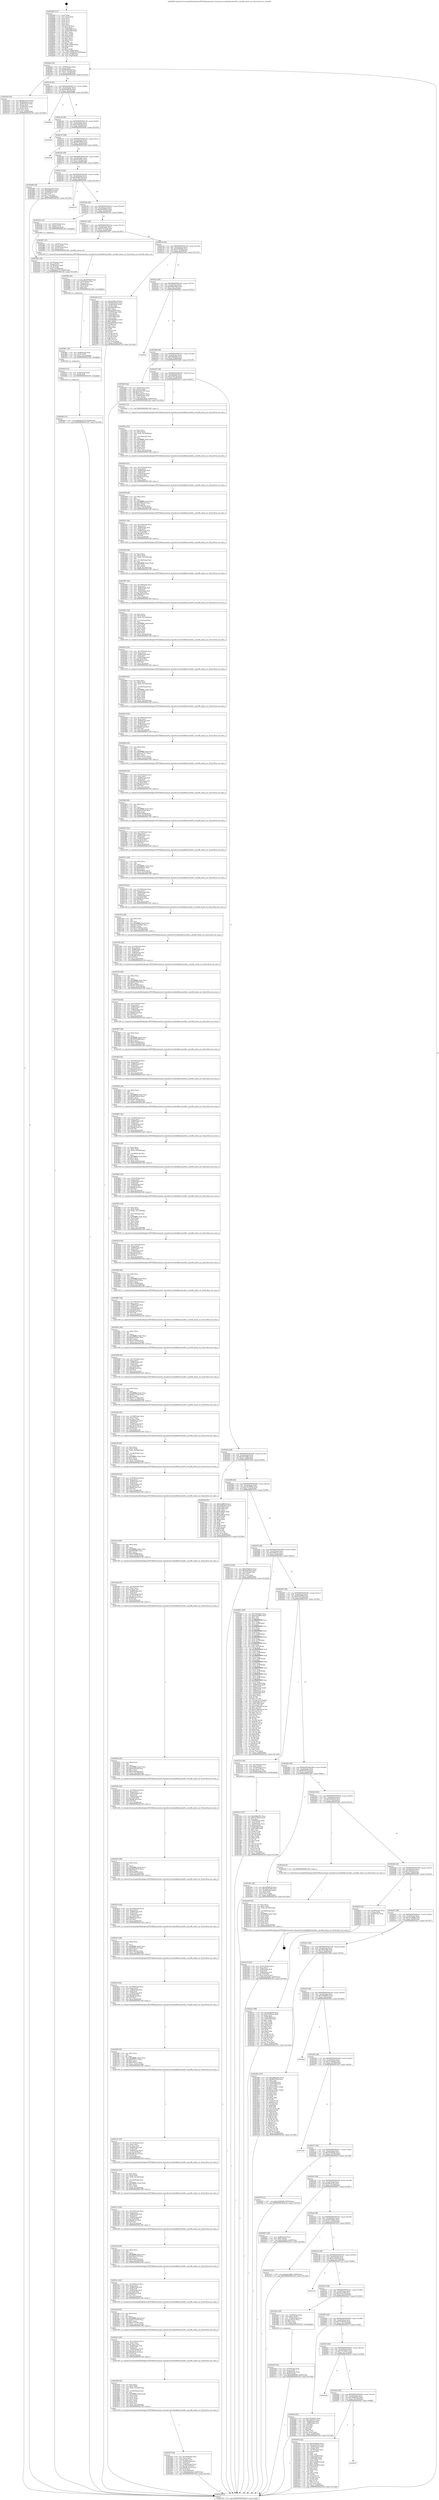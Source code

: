 digraph "0x402b80" {
  label = "0x402b80 (/mnt/c/Users/mathe/Desktop/tcc/POCII/binaries/extr_linuxdriversvideofbdevimsttfb.c_imsttfb_check_var_Final-ollvm.out::main(0))"
  labelloc = "t"
  node[shape=record]

  Entry [label="",width=0.3,height=0.3,shape=circle,fillcolor=black,style=filled]
  "0x402bef" [label="{
     0x402bef [32]\l
     | [instrs]\l
     &nbsp;&nbsp;0x402bef \<+6\>: mov -0x90(%rbp),%eax\l
     &nbsp;&nbsp;0x402bf5 \<+2\>: mov %eax,%ecx\l
     &nbsp;&nbsp;0x402bf7 \<+6\>: sub $0x93040496,%ecx\l
     &nbsp;&nbsp;0x402bfd \<+6\>: mov %eax,-0xa4(%rbp)\l
     &nbsp;&nbsp;0x402c03 \<+6\>: mov %ecx,-0xa8(%rbp)\l
     &nbsp;&nbsp;0x402c09 \<+6\>: je 0000000000403e20 \<main+0x12a0\>\l
  }"]
  "0x403e20" [label="{
     0x403e20 [36]\l
     | [instrs]\l
     &nbsp;&nbsp;0x403e20 \<+5\>: mov $0xbd5c523a,%eax\l
     &nbsp;&nbsp;0x403e25 \<+5\>: mov $0x65b4be2,%ecx\l
     &nbsp;&nbsp;0x403e2a \<+4\>: mov -0x48(%rbp),%rdx\l
     &nbsp;&nbsp;0x403e2e \<+2\>: mov (%rdx),%esi\l
     &nbsp;&nbsp;0x403e30 \<+4\>: mov -0x58(%rbp),%rdx\l
     &nbsp;&nbsp;0x403e34 \<+2\>: cmp (%rdx),%esi\l
     &nbsp;&nbsp;0x403e36 \<+3\>: cmovl %ecx,%eax\l
     &nbsp;&nbsp;0x403e39 \<+6\>: mov %eax,-0x90(%rbp)\l
     &nbsp;&nbsp;0x403e3f \<+5\>: jmp 0000000000404128 \<main+0x15a8\>\l
  }"]
  "0x402c0f" [label="{
     0x402c0f [28]\l
     | [instrs]\l
     &nbsp;&nbsp;0x402c0f \<+5\>: jmp 0000000000402c14 \<main+0x94\>\l
     &nbsp;&nbsp;0x402c14 \<+6\>: mov -0xa4(%rbp),%eax\l
     &nbsp;&nbsp;0x402c1a \<+5\>: sub $0x9a9d6cbe,%eax\l
     &nbsp;&nbsp;0x402c1f \<+6\>: mov %eax,-0xac(%rbp)\l
     &nbsp;&nbsp;0x402c25 \<+6\>: je 0000000000404080 \<main+0x1500\>\l
  }"]
  Exit [label="",width=0.3,height=0.3,shape=circle,fillcolor=black,style=filled,peripheries=2]
  "0x404080" [label="{
     0x404080\l
  }", style=dashed]
  "0x402c2b" [label="{
     0x402c2b [28]\l
     | [instrs]\l
     &nbsp;&nbsp;0x402c2b \<+5\>: jmp 0000000000402c30 \<main+0xb0\>\l
     &nbsp;&nbsp;0x402c30 \<+6\>: mov -0xa4(%rbp),%eax\l
     &nbsp;&nbsp;0x402c36 \<+5\>: sub $0x9cdf463d,%eax\l
     &nbsp;&nbsp;0x402c3b \<+6\>: mov %eax,-0xb0(%rbp)\l
     &nbsp;&nbsp;0x402c41 \<+6\>: je 00000000004040de \<main+0x155e\>\l
  }"]
  "0x403fd5" [label="{
     0x403fd5 [15]\l
     | [instrs]\l
     &nbsp;&nbsp;0x403fd5 \<+10\>: movl $0x49ed17f2,-0x90(%rbp)\l
     &nbsp;&nbsp;0x403fdf \<+5\>: jmp 0000000000404128 \<main+0x15a8\>\l
  }"]
  "0x4040de" [label="{
     0x4040de\l
  }", style=dashed]
  "0x402c47" [label="{
     0x402c47 [28]\l
     | [instrs]\l
     &nbsp;&nbsp;0x402c47 \<+5\>: jmp 0000000000402c4c \<main+0xcc\>\l
     &nbsp;&nbsp;0x402c4c \<+6\>: mov -0xa4(%rbp),%eax\l
     &nbsp;&nbsp;0x402c52 \<+5\>: sub $0x9f818956,%eax\l
     &nbsp;&nbsp;0x402c57 \<+6\>: mov %eax,-0xb4(%rbp)\l
     &nbsp;&nbsp;0x402c5d \<+6\>: je 000000000040322f \<main+0x6af\>\l
  }"]
  "0x403fc9" [label="{
     0x403fc9 [12]\l
     | [instrs]\l
     &nbsp;&nbsp;0x403fc9 \<+4\>: mov -0x50(%rbp),%rdi\l
     &nbsp;&nbsp;0x403fcd \<+3\>: mov (%rdi),%rdi\l
     &nbsp;&nbsp;0x403fd0 \<+5\>: call 0000000000401030 \<free@plt\>\l
     | [calls]\l
     &nbsp;&nbsp;0x401030 \{1\} (unknown)\l
  }"]
  "0x40322f" [label="{
     0x40322f\l
  }", style=dashed]
  "0x402c63" [label="{
     0x402c63 [28]\l
     | [instrs]\l
     &nbsp;&nbsp;0x402c63 \<+5\>: jmp 0000000000402c68 \<main+0xe8\>\l
     &nbsp;&nbsp;0x402c68 \<+6\>: mov -0xa4(%rbp),%eax\l
     &nbsp;&nbsp;0x402c6e \<+5\>: sub $0xa5a5252a,%eax\l
     &nbsp;&nbsp;0x402c73 \<+6\>: mov %eax,-0xb8(%rbp)\l
     &nbsp;&nbsp;0x402c79 \<+6\>: je 0000000000403489 \<main+0x909\>\l
  }"]
  "0x403fb7" [label="{
     0x403fb7 [18]\l
     | [instrs]\l
     &nbsp;&nbsp;0x403fb7 \<+4\>: mov -0x68(%rbp),%rdi\l
     &nbsp;&nbsp;0x403fbb \<+3\>: mov (%rdi),%rdi\l
     &nbsp;&nbsp;0x403fbe \<+6\>: mov %eax,-0x1c0(%rbp)\l
     &nbsp;&nbsp;0x403fc4 \<+5\>: call 0000000000401030 \<free@plt\>\l
     | [calls]\l
     &nbsp;&nbsp;0x401030 \{1\} (unknown)\l
  }"]
  "0x403489" [label="{
     0x403489 [30]\l
     | [instrs]\l
     &nbsp;&nbsp;0x403489 \<+5\>: mov $0x6abaa544,%eax\l
     &nbsp;&nbsp;0x40348e \<+5\>: mov $0xe18f91ab,%ecx\l
     &nbsp;&nbsp;0x403493 \<+3\>: mov -0x29(%rbp),%dl\l
     &nbsp;&nbsp;0x403496 \<+3\>: test $0x1,%dl\l
     &nbsp;&nbsp;0x403499 \<+3\>: cmovne %ecx,%eax\l
     &nbsp;&nbsp;0x40349c \<+6\>: mov %eax,-0x90(%rbp)\l
     &nbsp;&nbsp;0x4034a2 \<+5\>: jmp 0000000000404128 \<main+0x15a8\>\l
  }"]
  "0x402c7f" [label="{
     0x402c7f [28]\l
     | [instrs]\l
     &nbsp;&nbsp;0x402c7f \<+5\>: jmp 0000000000402c84 \<main+0x104\>\l
     &nbsp;&nbsp;0x402c84 \<+6\>: mov -0xa4(%rbp),%eax\l
     &nbsp;&nbsp;0x402c8a \<+5\>: sub $0xa636bc29,%eax\l
     &nbsp;&nbsp;0x402c8f \<+6\>: mov %eax,-0xbc(%rbp)\l
     &nbsp;&nbsp;0x402c95 \<+6\>: je 0000000000404103 \<main+0x1583\>\l
  }"]
  "0x403f9a" [label="{
     0x403f9a [29]\l
     | [instrs]\l
     &nbsp;&nbsp;0x403f9a \<+10\>: movabs $0x4050b6,%rdi\l
     &nbsp;&nbsp;0x403fa4 \<+4\>: mov -0x40(%rbp),%rsi\l
     &nbsp;&nbsp;0x403fa8 \<+2\>: mov %eax,(%rsi)\l
     &nbsp;&nbsp;0x403faa \<+4\>: mov -0x40(%rbp),%rsi\l
     &nbsp;&nbsp;0x403fae \<+2\>: mov (%rsi),%esi\l
     &nbsp;&nbsp;0x403fb0 \<+2\>: mov $0x0,%al\l
     &nbsp;&nbsp;0x403fb2 \<+5\>: call 0000000000401040 \<printf@plt\>\l
     | [calls]\l
     &nbsp;&nbsp;0x401040 \{1\} (unknown)\l
  }"]
  "0x404103" [label="{
     0x404103\l
  }", style=dashed]
  "0x402c9b" [label="{
     0x402c9b [28]\l
     | [instrs]\l
     &nbsp;&nbsp;0x402c9b \<+5\>: jmp 0000000000402ca0 \<main+0x120\>\l
     &nbsp;&nbsp;0x402ca0 \<+6\>: mov -0xa4(%rbp),%eax\l
     &nbsp;&nbsp;0x402ca6 \<+5\>: sub $0xbb6582a3,%eax\l
     &nbsp;&nbsp;0x402cab \<+6\>: mov %eax,-0xc0(%rbp)\l
     &nbsp;&nbsp;0x402cb1 \<+6\>: je 000000000040323e \<main+0x6be\>\l
  }"]
  "0x403e7d" [label="{
     0x403e7d [42]\l
     | [instrs]\l
     &nbsp;&nbsp;0x403e7d \<+6\>: mov -0x1bc(%rbp),%ecx\l
     &nbsp;&nbsp;0x403e83 \<+3\>: imul %eax,%ecx\l
     &nbsp;&nbsp;0x403e86 \<+4\>: mov -0x50(%rbp),%r8\l
     &nbsp;&nbsp;0x403e8a \<+3\>: mov (%r8),%r8\l
     &nbsp;&nbsp;0x403e8d \<+4\>: mov -0x48(%rbp),%r9\l
     &nbsp;&nbsp;0x403e91 \<+3\>: movslq (%r9),%r9\l
     &nbsp;&nbsp;0x403e94 \<+4\>: mov %ecx,(%r8,%r9,4)\l
     &nbsp;&nbsp;0x403e98 \<+10\>: movl $0x10ea9e84,-0x90(%rbp)\l
     &nbsp;&nbsp;0x403ea2 \<+5\>: jmp 0000000000404128 \<main+0x15a8\>\l
  }"]
  "0x40323e" [label="{
     0x40323e [16]\l
     | [instrs]\l
     &nbsp;&nbsp;0x40323e \<+4\>: mov -0x80(%rbp),%rax\l
     &nbsp;&nbsp;0x403242 \<+3\>: mov (%rax),%rax\l
     &nbsp;&nbsp;0x403245 \<+4\>: mov 0x8(%rax),%rdi\l
     &nbsp;&nbsp;0x403249 \<+5\>: call 0000000000401060 \<atoi@plt\>\l
     | [calls]\l
     &nbsp;&nbsp;0x401060 \{1\} (unknown)\l
  }"]
  "0x402cb7" [label="{
     0x402cb7 [28]\l
     | [instrs]\l
     &nbsp;&nbsp;0x402cb7 \<+5\>: jmp 0000000000402cbc \<main+0x13c\>\l
     &nbsp;&nbsp;0x402cbc \<+6\>: mov -0xa4(%rbp),%eax\l
     &nbsp;&nbsp;0x402cc2 \<+5\>: sub $0xbd5c523a,%eax\l
     &nbsp;&nbsp;0x402cc7 \<+6\>: mov %eax,-0xc4(%rbp)\l
     &nbsp;&nbsp;0x402ccd \<+6\>: je 0000000000403f87 \<main+0x1407\>\l
  }"]
  "0x403e49" [label="{
     0x403e49 [52]\l
     | [instrs]\l
     &nbsp;&nbsp;0x403e49 \<+2\>: xor %ecx,%ecx\l
     &nbsp;&nbsp;0x403e4b \<+5\>: mov $0x2,%edx\l
     &nbsp;&nbsp;0x403e50 \<+6\>: mov %edx,-0x1b8(%rbp)\l
     &nbsp;&nbsp;0x403e56 \<+1\>: cltd\l
     &nbsp;&nbsp;0x403e57 \<+6\>: mov -0x1b8(%rbp),%esi\l
     &nbsp;&nbsp;0x403e5d \<+2\>: idiv %esi\l
     &nbsp;&nbsp;0x403e5f \<+6\>: imul $0xfffffffe,%edx,%edx\l
     &nbsp;&nbsp;0x403e65 \<+2\>: mov %ecx,%edi\l
     &nbsp;&nbsp;0x403e67 \<+2\>: sub %edx,%edi\l
     &nbsp;&nbsp;0x403e69 \<+2\>: mov %ecx,%edx\l
     &nbsp;&nbsp;0x403e6b \<+3\>: sub $0x1,%edx\l
     &nbsp;&nbsp;0x403e6e \<+2\>: add %edx,%edi\l
     &nbsp;&nbsp;0x403e70 \<+2\>: sub %edi,%ecx\l
     &nbsp;&nbsp;0x403e72 \<+6\>: mov %ecx,-0x1bc(%rbp)\l
     &nbsp;&nbsp;0x403e78 \<+5\>: call 0000000000401160 \<next_i\>\l
     | [calls]\l
     &nbsp;&nbsp;0x401160 \{1\} (/mnt/c/Users/mathe/Desktop/tcc/POCII/binaries/extr_linuxdriversvideofbdevimsttfb.c_imsttfb_check_var_Final-ollvm.out::next_i)\l
  }"]
  "0x403f87" [label="{
     0x403f87 [19]\l
     | [instrs]\l
     &nbsp;&nbsp;0x403f87 \<+4\>: mov -0x68(%rbp),%rax\l
     &nbsp;&nbsp;0x403f8b \<+3\>: mov (%rax),%rdi\l
     &nbsp;&nbsp;0x403f8e \<+4\>: mov -0x50(%rbp),%rax\l
     &nbsp;&nbsp;0x403f92 \<+3\>: mov (%rax),%rsi\l
     &nbsp;&nbsp;0x403f95 \<+5\>: call 0000000000401400 \<imsttfb_check_var\>\l
     | [calls]\l
     &nbsp;&nbsp;0x401400 \{1\} (/mnt/c/Users/mathe/Desktop/tcc/POCII/binaries/extr_linuxdriversvideofbdevimsttfb.c_imsttfb_check_var_Final-ollvm.out::imsttfb_check_var)\l
  }"]
  "0x402cd3" [label="{
     0x402cd3 [28]\l
     | [instrs]\l
     &nbsp;&nbsp;0x402cd3 \<+5\>: jmp 0000000000402cd8 \<main+0x158\>\l
     &nbsp;&nbsp;0x402cd8 \<+6\>: mov -0xa4(%rbp),%eax\l
     &nbsp;&nbsp;0x402cde \<+5\>: sub $0xc67893a6,%eax\l
     &nbsp;&nbsp;0x402ce3 \<+6\>: mov %eax,-0xc8(%rbp)\l
     &nbsp;&nbsp;0x402ce9 \<+6\>: je 0000000000403efd \<main+0x137d\>\l
  }"]
  "0x403e00" [label="{
     0x403e00 [32]\l
     | [instrs]\l
     &nbsp;&nbsp;0x403e00 \<+4\>: mov -0x50(%rbp),%rdi\l
     &nbsp;&nbsp;0x403e04 \<+3\>: mov %rax,(%rdi)\l
     &nbsp;&nbsp;0x403e07 \<+4\>: mov -0x48(%rbp),%rax\l
     &nbsp;&nbsp;0x403e0b \<+6\>: movl $0x0,(%rax)\l
     &nbsp;&nbsp;0x403e11 \<+10\>: movl $0x93040496,-0x90(%rbp)\l
     &nbsp;&nbsp;0x403e1b \<+5\>: jmp 0000000000404128 \<main+0x15a8\>\l
  }"]
  "0x403efd" [label="{
     0x403efd [123]\l
     | [instrs]\l
     &nbsp;&nbsp;0x403efd \<+5\>: mov $0xa636bc29,%eax\l
     &nbsp;&nbsp;0x403f02 \<+5\>: mov $0x3f1626d2,%ecx\l
     &nbsp;&nbsp;0x403f07 \<+4\>: mov -0x48(%rbp),%rdx\l
     &nbsp;&nbsp;0x403f0b \<+2\>: mov (%rdx),%esi\l
     &nbsp;&nbsp;0x403f0d \<+6\>: sub $0x5ebb0f9,%esi\l
     &nbsp;&nbsp;0x403f13 \<+3\>: add $0x1,%esi\l
     &nbsp;&nbsp;0x403f16 \<+6\>: add $0x5ebb0f9,%esi\l
     &nbsp;&nbsp;0x403f1c \<+4\>: mov -0x48(%rbp),%rdx\l
     &nbsp;&nbsp;0x403f20 \<+2\>: mov %esi,(%rdx)\l
     &nbsp;&nbsp;0x403f22 \<+7\>: mov 0x407064,%esi\l
     &nbsp;&nbsp;0x403f29 \<+7\>: mov 0x407068,%edi\l
     &nbsp;&nbsp;0x403f30 \<+3\>: mov %esi,%r8d\l
     &nbsp;&nbsp;0x403f33 \<+7\>: sub $0xb96b662a,%r8d\l
     &nbsp;&nbsp;0x403f3a \<+4\>: sub $0x1,%r8d\l
     &nbsp;&nbsp;0x403f3e \<+7\>: add $0xb96b662a,%r8d\l
     &nbsp;&nbsp;0x403f45 \<+4\>: imul %r8d,%esi\l
     &nbsp;&nbsp;0x403f49 \<+3\>: and $0x1,%esi\l
     &nbsp;&nbsp;0x403f4c \<+3\>: cmp $0x0,%esi\l
     &nbsp;&nbsp;0x403f4f \<+4\>: sete %r9b\l
     &nbsp;&nbsp;0x403f53 \<+3\>: cmp $0xa,%edi\l
     &nbsp;&nbsp;0x403f56 \<+4\>: setl %r10b\l
     &nbsp;&nbsp;0x403f5a \<+3\>: mov %r9b,%r11b\l
     &nbsp;&nbsp;0x403f5d \<+3\>: and %r10b,%r11b\l
     &nbsp;&nbsp;0x403f60 \<+3\>: xor %r10b,%r9b\l
     &nbsp;&nbsp;0x403f63 \<+3\>: or %r9b,%r11b\l
     &nbsp;&nbsp;0x403f66 \<+4\>: test $0x1,%r11b\l
     &nbsp;&nbsp;0x403f6a \<+3\>: cmovne %ecx,%eax\l
     &nbsp;&nbsp;0x403f6d \<+6\>: mov %eax,-0x90(%rbp)\l
     &nbsp;&nbsp;0x403f73 \<+5\>: jmp 0000000000404128 \<main+0x15a8\>\l
  }"]
  "0x402cef" [label="{
     0x402cef [28]\l
     | [instrs]\l
     &nbsp;&nbsp;0x402cef \<+5\>: jmp 0000000000402cf4 \<main+0x174\>\l
     &nbsp;&nbsp;0x402cf4 \<+6\>: mov -0xa4(%rbp),%eax\l
     &nbsp;&nbsp;0x402cfa \<+5\>: sub $0xd48ba583,%eax\l
     &nbsp;&nbsp;0x402cff \<+6\>: mov %eax,-0xcc(%rbp)\l
     &nbsp;&nbsp;0x402d05 \<+6\>: je 00000000004040a1 \<main+0x1521\>\l
  }"]
  "0x403d7f" [label="{
     0x403d7f [58]\l
     | [instrs]\l
     &nbsp;&nbsp;0x403d7f \<+6\>: mov -0x1b4(%rbp),%ecx\l
     &nbsp;&nbsp;0x403d85 \<+3\>: imul %eax,%ecx\l
     &nbsp;&nbsp;0x403d88 \<+3\>: movslq %ecx,%r8\l
     &nbsp;&nbsp;0x403d8b \<+4\>: mov -0x68(%rbp),%r9\l
     &nbsp;&nbsp;0x403d8f \<+3\>: mov (%r9),%r9\l
     &nbsp;&nbsp;0x403d92 \<+4\>: mov -0x60(%rbp),%r10\l
     &nbsp;&nbsp;0x403d96 \<+3\>: movslq (%r10),%r10\l
     &nbsp;&nbsp;0x403d99 \<+7\>: imul $0x88,%r10,%r10\l
     &nbsp;&nbsp;0x403da0 \<+3\>: add %r10,%r9\l
     &nbsp;&nbsp;0x403da3 \<+7\>: mov %r8,0x80(%r9)\l
     &nbsp;&nbsp;0x403daa \<+10\>: movl $0xdabbbfe4,-0x90(%rbp)\l
     &nbsp;&nbsp;0x403db4 \<+5\>: jmp 0000000000404128 \<main+0x15a8\>\l
  }"]
  "0x4040a1" [label="{
     0x4040a1\l
  }", style=dashed]
  "0x402d0b" [label="{
     0x402d0b [28]\l
     | [instrs]\l
     &nbsp;&nbsp;0x402d0b \<+5\>: jmp 0000000000402d10 \<main+0x190\>\l
     &nbsp;&nbsp;0x402d10 \<+6\>: mov -0xa4(%rbp),%eax\l
     &nbsp;&nbsp;0x402d16 \<+5\>: sub $0xdabbbfe4,%eax\l
     &nbsp;&nbsp;0x402d1b \<+6\>: mov %eax,-0xd0(%rbp)\l
     &nbsp;&nbsp;0x402d21 \<+6\>: je 0000000000403db9 \<main+0x1239\>\l
  }"]
  "0x403d4b" [label="{
     0x403d4b [52]\l
     | [instrs]\l
     &nbsp;&nbsp;0x403d4b \<+2\>: xor %ecx,%ecx\l
     &nbsp;&nbsp;0x403d4d \<+5\>: mov $0x2,%edx\l
     &nbsp;&nbsp;0x403d52 \<+6\>: mov %edx,-0x1b0(%rbp)\l
     &nbsp;&nbsp;0x403d58 \<+1\>: cltd\l
     &nbsp;&nbsp;0x403d59 \<+6\>: mov -0x1b0(%rbp),%esi\l
     &nbsp;&nbsp;0x403d5f \<+2\>: idiv %esi\l
     &nbsp;&nbsp;0x403d61 \<+6\>: imul $0xfffffffe,%edx,%edx\l
     &nbsp;&nbsp;0x403d67 \<+2\>: mov %ecx,%edi\l
     &nbsp;&nbsp;0x403d69 \<+2\>: sub %edx,%edi\l
     &nbsp;&nbsp;0x403d6b \<+2\>: mov %ecx,%edx\l
     &nbsp;&nbsp;0x403d6d \<+3\>: sub $0x1,%edx\l
     &nbsp;&nbsp;0x403d70 \<+2\>: add %edx,%edi\l
     &nbsp;&nbsp;0x403d72 \<+2\>: sub %edi,%ecx\l
     &nbsp;&nbsp;0x403d74 \<+6\>: mov %ecx,-0x1b4(%rbp)\l
     &nbsp;&nbsp;0x403d7a \<+5\>: call 0000000000401160 \<next_i\>\l
     | [calls]\l
     &nbsp;&nbsp;0x401160 \{1\} (/mnt/c/Users/mathe/Desktop/tcc/POCII/binaries/extr_linuxdriversvideofbdevimsttfb.c_imsttfb_check_var_Final-ollvm.out::next_i)\l
  }"]
  "0x403db9" [label="{
     0x403db9 [42]\l
     | [instrs]\l
     &nbsp;&nbsp;0x403db9 \<+4\>: mov -0x60(%rbp),%rax\l
     &nbsp;&nbsp;0x403dbd \<+2\>: mov (%rax),%ecx\l
     &nbsp;&nbsp;0x403dbf \<+6\>: add $0xd1e9c547,%ecx\l
     &nbsp;&nbsp;0x403dc5 \<+3\>: add $0x1,%ecx\l
     &nbsp;&nbsp;0x403dc8 \<+6\>: sub $0xd1e9c547,%ecx\l
     &nbsp;&nbsp;0x403dce \<+4\>: mov -0x60(%rbp),%rax\l
     &nbsp;&nbsp;0x403dd2 \<+2\>: mov %ecx,(%rax)\l
     &nbsp;&nbsp;0x403dd4 \<+10\>: movl $0xe6e168f2,-0x90(%rbp)\l
     &nbsp;&nbsp;0x403dde \<+5\>: jmp 0000000000404128 \<main+0x15a8\>\l
  }"]
  "0x402d27" [label="{
     0x402d27 [28]\l
     | [instrs]\l
     &nbsp;&nbsp;0x402d27 \<+5\>: jmp 0000000000402d2c \<main+0x1ac\>\l
     &nbsp;&nbsp;0x402d2c \<+6\>: mov -0xa4(%rbp),%eax\l
     &nbsp;&nbsp;0x402d32 \<+5\>: sub $0xe18f91ab,%eax\l
     &nbsp;&nbsp;0x402d37 \<+6\>: mov %eax,-0xd4(%rbp)\l
     &nbsp;&nbsp;0x402d3d \<+6\>: je 00000000004034a7 \<main+0x927\>\l
  }"]
  "0x403d1e" [label="{
     0x403d1e [45]\l
     | [instrs]\l
     &nbsp;&nbsp;0x403d1e \<+6\>: mov -0x1ac(%rbp),%ecx\l
     &nbsp;&nbsp;0x403d24 \<+3\>: imul %eax,%ecx\l
     &nbsp;&nbsp;0x403d27 \<+3\>: movslq %ecx,%r8\l
     &nbsp;&nbsp;0x403d2a \<+4\>: mov -0x68(%rbp),%r9\l
     &nbsp;&nbsp;0x403d2e \<+3\>: mov (%r9),%r9\l
     &nbsp;&nbsp;0x403d31 \<+4\>: mov -0x60(%rbp),%r10\l
     &nbsp;&nbsp;0x403d35 \<+3\>: movslq (%r10),%r10\l
     &nbsp;&nbsp;0x403d38 \<+7\>: imul $0x88,%r10,%r10\l
     &nbsp;&nbsp;0x403d3f \<+3\>: add %r10,%r9\l
     &nbsp;&nbsp;0x403d42 \<+4\>: mov %r8,0x78(%r9)\l
     &nbsp;&nbsp;0x403d46 \<+5\>: call 0000000000401160 \<next_i\>\l
     | [calls]\l
     &nbsp;&nbsp;0x401160 \{1\} (/mnt/c/Users/mathe/Desktop/tcc/POCII/binaries/extr_linuxdriversvideofbdevimsttfb.c_imsttfb_check_var_Final-ollvm.out::next_i)\l
  }"]
  "0x4034a7" [label="{
     0x4034a7 [5]\l
     | [instrs]\l
     &nbsp;&nbsp;0x4034a7 \<+5\>: call 0000000000401160 \<next_i\>\l
     | [calls]\l
     &nbsp;&nbsp;0x401160 \{1\} (/mnt/c/Users/mathe/Desktop/tcc/POCII/binaries/extr_linuxdriversvideofbdevimsttfb.c_imsttfb_check_var_Final-ollvm.out::next_i)\l
  }"]
  "0x402d43" [label="{
     0x402d43 [28]\l
     | [instrs]\l
     &nbsp;&nbsp;0x402d43 \<+5\>: jmp 0000000000402d48 \<main+0x1c8\>\l
     &nbsp;&nbsp;0x402d48 \<+6\>: mov -0xa4(%rbp),%eax\l
     &nbsp;&nbsp;0x402d4e \<+5\>: sub $0xe6e168f2,%eax\l
     &nbsp;&nbsp;0x402d53 \<+6\>: mov %eax,-0xd8(%rbp)\l
     &nbsp;&nbsp;0x402d59 \<+6\>: je 00000000004033b4 \<main+0x834\>\l
  }"]
  "0x403cf6" [label="{
     0x403cf6 [40]\l
     | [instrs]\l
     &nbsp;&nbsp;0x403cf6 \<+5\>: mov $0x2,%ecx\l
     &nbsp;&nbsp;0x403cfb \<+1\>: cltd\l
     &nbsp;&nbsp;0x403cfc \<+2\>: idiv %ecx\l
     &nbsp;&nbsp;0x403cfe \<+6\>: imul $0xfffffffe,%edx,%ecx\l
     &nbsp;&nbsp;0x403d04 \<+6\>: sub $0xd1737d91,%ecx\l
     &nbsp;&nbsp;0x403d0a \<+3\>: add $0x1,%ecx\l
     &nbsp;&nbsp;0x403d0d \<+6\>: add $0xd1737d91,%ecx\l
     &nbsp;&nbsp;0x403d13 \<+6\>: mov %ecx,-0x1ac(%rbp)\l
     &nbsp;&nbsp;0x403d19 \<+5\>: call 0000000000401160 \<next_i\>\l
     | [calls]\l
     &nbsp;&nbsp;0x401160 \{1\} (/mnt/c/Users/mathe/Desktop/tcc/POCII/binaries/extr_linuxdriversvideofbdevimsttfb.c_imsttfb_check_var_Final-ollvm.out::next_i)\l
  }"]
  "0x4033b4" [label="{
     0x4033b4 [91]\l
     | [instrs]\l
     &nbsp;&nbsp;0x4033b4 \<+5\>: mov $0x9cdf463d,%eax\l
     &nbsp;&nbsp;0x4033b9 \<+5\>: mov $0x7d492b32,%ecx\l
     &nbsp;&nbsp;0x4033be \<+7\>: mov 0x407064,%edx\l
     &nbsp;&nbsp;0x4033c5 \<+7\>: mov 0x407068,%esi\l
     &nbsp;&nbsp;0x4033cc \<+2\>: mov %edx,%edi\l
     &nbsp;&nbsp;0x4033ce \<+6\>: add $0x8caffed2,%edi\l
     &nbsp;&nbsp;0x4033d4 \<+3\>: sub $0x1,%edi\l
     &nbsp;&nbsp;0x4033d7 \<+6\>: sub $0x8caffed2,%edi\l
     &nbsp;&nbsp;0x4033dd \<+3\>: imul %edi,%edx\l
     &nbsp;&nbsp;0x4033e0 \<+3\>: and $0x1,%edx\l
     &nbsp;&nbsp;0x4033e3 \<+3\>: cmp $0x0,%edx\l
     &nbsp;&nbsp;0x4033e6 \<+4\>: sete %r8b\l
     &nbsp;&nbsp;0x4033ea \<+3\>: cmp $0xa,%esi\l
     &nbsp;&nbsp;0x4033ed \<+4\>: setl %r9b\l
     &nbsp;&nbsp;0x4033f1 \<+3\>: mov %r8b,%r10b\l
     &nbsp;&nbsp;0x4033f4 \<+3\>: and %r9b,%r10b\l
     &nbsp;&nbsp;0x4033f7 \<+3\>: xor %r9b,%r8b\l
     &nbsp;&nbsp;0x4033fa \<+3\>: or %r8b,%r10b\l
     &nbsp;&nbsp;0x4033fd \<+4\>: test $0x1,%r10b\l
     &nbsp;&nbsp;0x403401 \<+3\>: cmovne %ecx,%eax\l
     &nbsp;&nbsp;0x403404 \<+6\>: mov %eax,-0x90(%rbp)\l
     &nbsp;&nbsp;0x40340a \<+5\>: jmp 0000000000404128 \<main+0x15a8\>\l
  }"]
  "0x402d5f" [label="{
     0x402d5f [28]\l
     | [instrs]\l
     &nbsp;&nbsp;0x402d5f \<+5\>: jmp 0000000000402d64 \<main+0x1e4\>\l
     &nbsp;&nbsp;0x402d64 \<+6\>: mov -0xa4(%rbp),%eax\l
     &nbsp;&nbsp;0x402d6a \<+5\>: sub $0xed33909a,%eax\l
     &nbsp;&nbsp;0x402d6f \<+6\>: mov %eax,-0xdc(%rbp)\l
     &nbsp;&nbsp;0x402d75 \<+6\>: je 0000000000403116 \<main+0x596\>\l
  }"]
  "0x403ccc" [label="{
     0x403ccc [42]\l
     | [instrs]\l
     &nbsp;&nbsp;0x403ccc \<+6\>: mov -0x1a8(%rbp),%ecx\l
     &nbsp;&nbsp;0x403cd2 \<+3\>: imul %eax,%ecx\l
     &nbsp;&nbsp;0x403cd5 \<+4\>: mov -0x68(%rbp),%r8\l
     &nbsp;&nbsp;0x403cd9 \<+3\>: mov (%r8),%r8\l
     &nbsp;&nbsp;0x403cdc \<+4\>: mov -0x60(%rbp),%r9\l
     &nbsp;&nbsp;0x403ce0 \<+3\>: movslq (%r9),%r9\l
     &nbsp;&nbsp;0x403ce3 \<+7\>: imul $0x88,%r9,%r9\l
     &nbsp;&nbsp;0x403cea \<+3\>: add %r9,%r8\l
     &nbsp;&nbsp;0x403ced \<+4\>: mov %ecx,0x74(%r8)\l
     &nbsp;&nbsp;0x403cf1 \<+5\>: call 0000000000401160 \<next_i\>\l
     | [calls]\l
     &nbsp;&nbsp;0x401160 \{1\} (/mnt/c/Users/mathe/Desktop/tcc/POCII/binaries/extr_linuxdriversvideofbdevimsttfb.c_imsttfb_check_var_Final-ollvm.out::next_i)\l
  }"]
  "0x403116" [label="{
     0x403116 [30]\l
     | [instrs]\l
     &nbsp;&nbsp;0x403116 \<+5\>: mov $0xbb6582a3,%eax\l
     &nbsp;&nbsp;0x40311b \<+5\>: mov $0x4caf5d9a,%ecx\l
     &nbsp;&nbsp;0x403120 \<+3\>: mov -0x31(%rbp),%dl\l
     &nbsp;&nbsp;0x403123 \<+3\>: test $0x1,%dl\l
     &nbsp;&nbsp;0x403126 \<+3\>: cmovne %ecx,%eax\l
     &nbsp;&nbsp;0x403129 \<+6\>: mov %eax,-0x90(%rbp)\l
     &nbsp;&nbsp;0x40312f \<+5\>: jmp 0000000000404128 \<main+0x15a8\>\l
  }"]
  "0x402d7b" [label="{
     0x402d7b [28]\l
     | [instrs]\l
     &nbsp;&nbsp;0x402d7b \<+5\>: jmp 0000000000402d80 \<main+0x200\>\l
     &nbsp;&nbsp;0x402d80 \<+6\>: mov -0xa4(%rbp),%eax\l
     &nbsp;&nbsp;0x402d86 \<+5\>: sub $0xeef60cd7,%eax\l
     &nbsp;&nbsp;0x402d8b \<+6\>: mov %eax,-0xe0(%rbp)\l
     &nbsp;&nbsp;0x402d91 \<+6\>: je 0000000000402fb2 \<main+0x432\>\l
  }"]
  "0x403ca4" [label="{
     0x403ca4 [40]\l
     | [instrs]\l
     &nbsp;&nbsp;0x403ca4 \<+5\>: mov $0x2,%ecx\l
     &nbsp;&nbsp;0x403ca9 \<+1\>: cltd\l
     &nbsp;&nbsp;0x403caa \<+2\>: idiv %ecx\l
     &nbsp;&nbsp;0x403cac \<+6\>: imul $0xfffffffe,%edx,%ecx\l
     &nbsp;&nbsp;0x403cb2 \<+6\>: sub $0x646ab359,%ecx\l
     &nbsp;&nbsp;0x403cb8 \<+3\>: add $0x1,%ecx\l
     &nbsp;&nbsp;0x403cbb \<+6\>: add $0x646ab359,%ecx\l
     &nbsp;&nbsp;0x403cc1 \<+6\>: mov %ecx,-0x1a8(%rbp)\l
     &nbsp;&nbsp;0x403cc7 \<+5\>: call 0000000000401160 \<next_i\>\l
     | [calls]\l
     &nbsp;&nbsp;0x401160 \{1\} (/mnt/c/Users/mathe/Desktop/tcc/POCII/binaries/extr_linuxdriversvideofbdevimsttfb.c_imsttfb_check_var_Final-ollvm.out::next_i)\l
  }"]
  "0x402fb2" [label="{
     0x402fb2 [356]\l
     | [instrs]\l
     &nbsp;&nbsp;0x402fb2 \<+5\>: mov $0x79334a61,%eax\l
     &nbsp;&nbsp;0x402fb7 \<+5\>: mov $0xed33909a,%ecx\l
     &nbsp;&nbsp;0x402fbc \<+2\>: mov $0x1,%dl\l
     &nbsp;&nbsp;0x402fbe \<+3\>: mov %rsp,%rsi\l
     &nbsp;&nbsp;0x402fc1 \<+4\>: add $0xfffffffffffffff0,%rsi\l
     &nbsp;&nbsp;0x402fc5 \<+3\>: mov %rsi,%rsp\l
     &nbsp;&nbsp;0x402fc8 \<+7\>: mov %rsi,-0x88(%rbp)\l
     &nbsp;&nbsp;0x402fcf \<+3\>: mov %rsp,%rsi\l
     &nbsp;&nbsp;0x402fd2 \<+4\>: add $0xfffffffffffffff0,%rsi\l
     &nbsp;&nbsp;0x402fd6 \<+3\>: mov %rsi,%rsp\l
     &nbsp;&nbsp;0x402fd9 \<+3\>: mov %rsp,%rdi\l
     &nbsp;&nbsp;0x402fdc \<+4\>: add $0xfffffffffffffff0,%rdi\l
     &nbsp;&nbsp;0x402fe0 \<+3\>: mov %rdi,%rsp\l
     &nbsp;&nbsp;0x402fe3 \<+4\>: mov %rdi,-0x80(%rbp)\l
     &nbsp;&nbsp;0x402fe7 \<+3\>: mov %rsp,%rdi\l
     &nbsp;&nbsp;0x402fea \<+4\>: add $0xfffffffffffffff0,%rdi\l
     &nbsp;&nbsp;0x402fee \<+3\>: mov %rdi,%rsp\l
     &nbsp;&nbsp;0x402ff1 \<+4\>: mov %rdi,-0x78(%rbp)\l
     &nbsp;&nbsp;0x402ff5 \<+3\>: mov %rsp,%rdi\l
     &nbsp;&nbsp;0x402ff8 \<+4\>: add $0xfffffffffffffff0,%rdi\l
     &nbsp;&nbsp;0x402ffc \<+3\>: mov %rdi,%rsp\l
     &nbsp;&nbsp;0x402fff \<+4\>: mov %rdi,-0x70(%rbp)\l
     &nbsp;&nbsp;0x403003 \<+3\>: mov %rsp,%rdi\l
     &nbsp;&nbsp;0x403006 \<+4\>: add $0xfffffffffffffff0,%rdi\l
     &nbsp;&nbsp;0x40300a \<+3\>: mov %rdi,%rsp\l
     &nbsp;&nbsp;0x40300d \<+4\>: mov %rdi,-0x68(%rbp)\l
     &nbsp;&nbsp;0x403011 \<+3\>: mov %rsp,%rdi\l
     &nbsp;&nbsp;0x403014 \<+4\>: add $0xfffffffffffffff0,%rdi\l
     &nbsp;&nbsp;0x403018 \<+3\>: mov %rdi,%rsp\l
     &nbsp;&nbsp;0x40301b \<+4\>: mov %rdi,-0x60(%rbp)\l
     &nbsp;&nbsp;0x40301f \<+3\>: mov %rsp,%rdi\l
     &nbsp;&nbsp;0x403022 \<+4\>: add $0xfffffffffffffff0,%rdi\l
     &nbsp;&nbsp;0x403026 \<+3\>: mov %rdi,%rsp\l
     &nbsp;&nbsp;0x403029 \<+4\>: mov %rdi,-0x58(%rbp)\l
     &nbsp;&nbsp;0x40302d \<+3\>: mov %rsp,%rdi\l
     &nbsp;&nbsp;0x403030 \<+4\>: add $0xfffffffffffffff0,%rdi\l
     &nbsp;&nbsp;0x403034 \<+3\>: mov %rdi,%rsp\l
     &nbsp;&nbsp;0x403037 \<+4\>: mov %rdi,-0x50(%rbp)\l
     &nbsp;&nbsp;0x40303b \<+3\>: mov %rsp,%rdi\l
     &nbsp;&nbsp;0x40303e \<+4\>: add $0xfffffffffffffff0,%rdi\l
     &nbsp;&nbsp;0x403042 \<+3\>: mov %rdi,%rsp\l
     &nbsp;&nbsp;0x403045 \<+4\>: mov %rdi,-0x48(%rbp)\l
     &nbsp;&nbsp;0x403049 \<+3\>: mov %rsp,%rdi\l
     &nbsp;&nbsp;0x40304c \<+4\>: add $0xfffffffffffffff0,%rdi\l
     &nbsp;&nbsp;0x403050 \<+3\>: mov %rdi,%rsp\l
     &nbsp;&nbsp;0x403053 \<+4\>: mov %rdi,-0x40(%rbp)\l
     &nbsp;&nbsp;0x403057 \<+7\>: mov -0x88(%rbp),%rdi\l
     &nbsp;&nbsp;0x40305e \<+6\>: movl $0x0,(%rdi)\l
     &nbsp;&nbsp;0x403064 \<+7\>: mov -0x94(%rbp),%r8d\l
     &nbsp;&nbsp;0x40306b \<+3\>: mov %r8d,(%rsi)\l
     &nbsp;&nbsp;0x40306e \<+4\>: mov -0x80(%rbp),%rdi\l
     &nbsp;&nbsp;0x403072 \<+7\>: mov -0xa0(%rbp),%r9\l
     &nbsp;&nbsp;0x403079 \<+3\>: mov %r9,(%rdi)\l
     &nbsp;&nbsp;0x40307c \<+3\>: cmpl $0x2,(%rsi)\l
     &nbsp;&nbsp;0x40307f \<+4\>: setne %r10b\l
     &nbsp;&nbsp;0x403083 \<+4\>: and $0x1,%r10b\l
     &nbsp;&nbsp;0x403087 \<+4\>: mov %r10b,-0x31(%rbp)\l
     &nbsp;&nbsp;0x40308b \<+8\>: mov 0x407064,%r11d\l
     &nbsp;&nbsp;0x403093 \<+7\>: mov 0x407068,%ebx\l
     &nbsp;&nbsp;0x40309a \<+3\>: mov %r11d,%r14d\l
     &nbsp;&nbsp;0x40309d \<+7\>: sub $0x57588c06,%r14d\l
     &nbsp;&nbsp;0x4030a4 \<+4\>: sub $0x1,%r14d\l
     &nbsp;&nbsp;0x4030a8 \<+7\>: add $0x57588c06,%r14d\l
     &nbsp;&nbsp;0x4030af \<+4\>: imul %r14d,%r11d\l
     &nbsp;&nbsp;0x4030b3 \<+4\>: and $0x1,%r11d\l
     &nbsp;&nbsp;0x4030b7 \<+4\>: cmp $0x0,%r11d\l
     &nbsp;&nbsp;0x4030bb \<+4\>: sete %r10b\l
     &nbsp;&nbsp;0x4030bf \<+3\>: cmp $0xa,%ebx\l
     &nbsp;&nbsp;0x4030c2 \<+4\>: setl %r15b\l
     &nbsp;&nbsp;0x4030c6 \<+3\>: mov %r10b,%r12b\l
     &nbsp;&nbsp;0x4030c9 \<+4\>: xor $0xff,%r12b\l
     &nbsp;&nbsp;0x4030cd \<+3\>: mov %r15b,%r13b\l
     &nbsp;&nbsp;0x4030d0 \<+4\>: xor $0xff,%r13b\l
     &nbsp;&nbsp;0x4030d4 \<+3\>: xor $0x0,%dl\l
     &nbsp;&nbsp;0x4030d7 \<+3\>: mov %r12b,%sil\l
     &nbsp;&nbsp;0x4030da \<+4\>: and $0x0,%sil\l
     &nbsp;&nbsp;0x4030de \<+3\>: and %dl,%r10b\l
     &nbsp;&nbsp;0x4030e1 \<+3\>: mov %r13b,%dil\l
     &nbsp;&nbsp;0x4030e4 \<+4\>: and $0x0,%dil\l
     &nbsp;&nbsp;0x4030e8 \<+3\>: and %dl,%r15b\l
     &nbsp;&nbsp;0x4030eb \<+3\>: or %r10b,%sil\l
     &nbsp;&nbsp;0x4030ee \<+3\>: or %r15b,%dil\l
     &nbsp;&nbsp;0x4030f1 \<+3\>: xor %dil,%sil\l
     &nbsp;&nbsp;0x4030f4 \<+3\>: or %r13b,%r12b\l
     &nbsp;&nbsp;0x4030f7 \<+4\>: xor $0xff,%r12b\l
     &nbsp;&nbsp;0x4030fb \<+3\>: or $0x0,%dl\l
     &nbsp;&nbsp;0x4030fe \<+3\>: and %dl,%r12b\l
     &nbsp;&nbsp;0x403101 \<+3\>: or %r12b,%sil\l
     &nbsp;&nbsp;0x403104 \<+4\>: test $0x1,%sil\l
     &nbsp;&nbsp;0x403108 \<+3\>: cmovne %ecx,%eax\l
     &nbsp;&nbsp;0x40310b \<+6\>: mov %eax,-0x90(%rbp)\l
     &nbsp;&nbsp;0x403111 \<+5\>: jmp 0000000000404128 \<main+0x15a8\>\l
  }"]
  "0x402d97" [label="{
     0x402d97 [28]\l
     | [instrs]\l
     &nbsp;&nbsp;0x402d97 \<+5\>: jmp 0000000000402d9c \<main+0x21c\>\l
     &nbsp;&nbsp;0x402d9c \<+6\>: mov -0xa4(%rbp),%eax\l
     &nbsp;&nbsp;0x402da2 \<+5\>: sub $0xf8c83558,%eax\l
     &nbsp;&nbsp;0x402da7 \<+6\>: mov %eax,-0xe4(%rbp)\l
     &nbsp;&nbsp;0x402dad \<+6\>: je 000000000040331d \<main+0x79d\>\l
  }"]
  "0x403c7a" [label="{
     0x403c7a [42]\l
     | [instrs]\l
     &nbsp;&nbsp;0x403c7a \<+6\>: mov -0x1a4(%rbp),%ecx\l
     &nbsp;&nbsp;0x403c80 \<+3\>: imul %eax,%ecx\l
     &nbsp;&nbsp;0x403c83 \<+4\>: mov -0x68(%rbp),%r8\l
     &nbsp;&nbsp;0x403c87 \<+3\>: mov (%r8),%r8\l
     &nbsp;&nbsp;0x403c8a \<+4\>: mov -0x60(%rbp),%r9\l
     &nbsp;&nbsp;0x403c8e \<+3\>: movslq (%r9),%r9\l
     &nbsp;&nbsp;0x403c91 \<+7\>: imul $0x88,%r9,%r9\l
     &nbsp;&nbsp;0x403c98 \<+3\>: add %r9,%r8\l
     &nbsp;&nbsp;0x403c9b \<+4\>: mov %ecx,0x70(%r8)\l
     &nbsp;&nbsp;0x403c9f \<+5\>: call 0000000000401160 \<next_i\>\l
     | [calls]\l
     &nbsp;&nbsp;0x401160 \{1\} (/mnt/c/Users/mathe/Desktop/tcc/POCII/binaries/extr_linuxdriversvideofbdevimsttfb.c_imsttfb_check_var_Final-ollvm.out::next_i)\l
  }"]
  "0x40331d" [label="{
     0x40331d [29]\l
     | [instrs]\l
     &nbsp;&nbsp;0x40331d \<+4\>: mov -0x70(%rbp),%rax\l
     &nbsp;&nbsp;0x403321 \<+6\>: movl $0x1,(%rax)\l
     &nbsp;&nbsp;0x403327 \<+4\>: mov -0x70(%rbp),%rax\l
     &nbsp;&nbsp;0x40332b \<+3\>: movslq (%rax),%rax\l
     &nbsp;&nbsp;0x40332e \<+7\>: imul $0x88,%rax,%rdi\l
     &nbsp;&nbsp;0x403335 \<+5\>: call 0000000000401050 \<malloc@plt\>\l
     | [calls]\l
     &nbsp;&nbsp;0x401050 \{1\} (unknown)\l
  }"]
  "0x402db3" [label="{
     0x402db3 [28]\l
     | [instrs]\l
     &nbsp;&nbsp;0x402db3 \<+5\>: jmp 0000000000402db8 \<main+0x238\>\l
     &nbsp;&nbsp;0x402db8 \<+6\>: mov -0xa4(%rbp),%eax\l
     &nbsp;&nbsp;0x402dbe \<+5\>: sub $0xfde91f70,%eax\l
     &nbsp;&nbsp;0x402dc3 \<+6\>: mov %eax,-0xe8(%rbp)\l
     &nbsp;&nbsp;0x402dc9 \<+6\>: je 000000000040326c \<main+0x6ec\>\l
  }"]
  "0x403c4e" [label="{
     0x403c4e [44]\l
     | [instrs]\l
     &nbsp;&nbsp;0x403c4e \<+2\>: xor %ecx,%ecx\l
     &nbsp;&nbsp;0x403c50 \<+5\>: mov $0x2,%edx\l
     &nbsp;&nbsp;0x403c55 \<+6\>: mov %edx,-0x1a0(%rbp)\l
     &nbsp;&nbsp;0x403c5b \<+1\>: cltd\l
     &nbsp;&nbsp;0x403c5c \<+6\>: mov -0x1a0(%rbp),%esi\l
     &nbsp;&nbsp;0x403c62 \<+2\>: idiv %esi\l
     &nbsp;&nbsp;0x403c64 \<+6\>: imul $0xfffffffe,%edx,%edx\l
     &nbsp;&nbsp;0x403c6a \<+3\>: sub $0x1,%ecx\l
     &nbsp;&nbsp;0x403c6d \<+2\>: sub %ecx,%edx\l
     &nbsp;&nbsp;0x403c6f \<+6\>: mov %edx,-0x1a4(%rbp)\l
     &nbsp;&nbsp;0x403c75 \<+5\>: call 0000000000401160 \<next_i\>\l
     | [calls]\l
     &nbsp;&nbsp;0x401160 \{1\} (/mnt/c/Users/mathe/Desktop/tcc/POCII/binaries/extr_linuxdriversvideofbdevimsttfb.c_imsttfb_check_var_Final-ollvm.out::next_i)\l
  }"]
  "0x40326c" [label="{
     0x40326c [30]\l
     | [instrs]\l
     &nbsp;&nbsp;0x40326c \<+5\>: mov $0x2e99d678,%eax\l
     &nbsp;&nbsp;0x403271 \<+5\>: mov $0x1854c566,%ecx\l
     &nbsp;&nbsp;0x403276 \<+3\>: mov -0x30(%rbp),%edx\l
     &nbsp;&nbsp;0x403279 \<+3\>: cmp $0x0,%edx\l
     &nbsp;&nbsp;0x40327c \<+3\>: cmove %ecx,%eax\l
     &nbsp;&nbsp;0x40327f \<+6\>: mov %eax,-0x90(%rbp)\l
     &nbsp;&nbsp;0x403285 \<+5\>: jmp 0000000000404128 \<main+0x15a8\>\l
  }"]
  "0x402dcf" [label="{
     0x402dcf [28]\l
     | [instrs]\l
     &nbsp;&nbsp;0x402dcf \<+5\>: jmp 0000000000402dd4 \<main+0x254\>\l
     &nbsp;&nbsp;0x402dd4 \<+6\>: mov -0xa4(%rbp),%eax\l
     &nbsp;&nbsp;0x402dda \<+5\>: sub $0x65b4be2,%eax\l
     &nbsp;&nbsp;0x402ddf \<+6\>: mov %eax,-0xec(%rbp)\l
     &nbsp;&nbsp;0x402de5 \<+6\>: je 0000000000403e44 \<main+0x12c4\>\l
  }"]
  "0x403c21" [label="{
     0x403c21 [45]\l
     | [instrs]\l
     &nbsp;&nbsp;0x403c21 \<+6\>: mov -0x19c(%rbp),%ecx\l
     &nbsp;&nbsp;0x403c27 \<+3\>: imul %eax,%ecx\l
     &nbsp;&nbsp;0x403c2a \<+3\>: movslq %ecx,%r8\l
     &nbsp;&nbsp;0x403c2d \<+4\>: mov -0x68(%rbp),%r9\l
     &nbsp;&nbsp;0x403c31 \<+3\>: mov (%r9),%r9\l
     &nbsp;&nbsp;0x403c34 \<+4\>: mov -0x60(%rbp),%r10\l
     &nbsp;&nbsp;0x403c38 \<+3\>: movslq (%r10),%r10\l
     &nbsp;&nbsp;0x403c3b \<+7\>: imul $0x88,%r10,%r10\l
     &nbsp;&nbsp;0x403c42 \<+3\>: add %r10,%r9\l
     &nbsp;&nbsp;0x403c45 \<+4\>: mov %r8,0x68(%r9)\l
     &nbsp;&nbsp;0x403c49 \<+5\>: call 0000000000401160 \<next_i\>\l
     | [calls]\l
     &nbsp;&nbsp;0x401160 \{1\} (/mnt/c/Users/mathe/Desktop/tcc/POCII/binaries/extr_linuxdriversvideofbdevimsttfb.c_imsttfb_check_var_Final-ollvm.out::next_i)\l
  }"]
  "0x403e44" [label="{
     0x403e44 [5]\l
     | [instrs]\l
     &nbsp;&nbsp;0x403e44 \<+5\>: call 0000000000401160 \<next_i\>\l
     | [calls]\l
     &nbsp;&nbsp;0x401160 \{1\} (/mnt/c/Users/mathe/Desktop/tcc/POCII/binaries/extr_linuxdriversvideofbdevimsttfb.c_imsttfb_check_var_Final-ollvm.out::next_i)\l
  }"]
  "0x402deb" [label="{
     0x402deb [28]\l
     | [instrs]\l
     &nbsp;&nbsp;0x402deb \<+5\>: jmp 0000000000402df0 \<main+0x270\>\l
     &nbsp;&nbsp;0x402df0 \<+6\>: mov -0xa4(%rbp),%eax\l
     &nbsp;&nbsp;0x402df6 \<+5\>: sub $0xc2fbb92,%eax\l
     &nbsp;&nbsp;0x402dfb \<+6\>: mov %eax,-0xf0(%rbp)\l
     &nbsp;&nbsp;0x402e01 \<+6\>: je 0000000000404023 \<main+0x14a3\>\l
  }"]
  "0x403bf9" [label="{
     0x403bf9 [40]\l
     | [instrs]\l
     &nbsp;&nbsp;0x403bf9 \<+5\>: mov $0x2,%ecx\l
     &nbsp;&nbsp;0x403bfe \<+1\>: cltd\l
     &nbsp;&nbsp;0x403bff \<+2\>: idiv %ecx\l
     &nbsp;&nbsp;0x403c01 \<+6\>: imul $0xfffffffe,%edx,%ecx\l
     &nbsp;&nbsp;0x403c07 \<+6\>: sub $0xb7031c7,%ecx\l
     &nbsp;&nbsp;0x403c0d \<+3\>: add $0x1,%ecx\l
     &nbsp;&nbsp;0x403c10 \<+6\>: add $0xb7031c7,%ecx\l
     &nbsp;&nbsp;0x403c16 \<+6\>: mov %ecx,-0x19c(%rbp)\l
     &nbsp;&nbsp;0x403c1c \<+5\>: call 0000000000401160 \<next_i\>\l
     | [calls]\l
     &nbsp;&nbsp;0x401160 \{1\} (/mnt/c/Users/mathe/Desktop/tcc/POCII/binaries/extr_linuxdriversvideofbdevimsttfb.c_imsttfb_check_var_Final-ollvm.out::next_i)\l
  }"]
  "0x404023" [label="{
     0x404023 [24]\l
     | [instrs]\l
     &nbsp;&nbsp;0x404023 \<+7\>: mov -0x88(%rbp),%rax\l
     &nbsp;&nbsp;0x40402a \<+2\>: mov (%rax),%eax\l
     &nbsp;&nbsp;0x40402c \<+4\>: lea -0x28(%rbp),%rsp\l
     &nbsp;&nbsp;0x404030 \<+1\>: pop %rbx\l
     &nbsp;&nbsp;0x404031 \<+2\>: pop %r12\l
     &nbsp;&nbsp;0x404033 \<+2\>: pop %r13\l
     &nbsp;&nbsp;0x404035 \<+2\>: pop %r14\l
     &nbsp;&nbsp;0x404037 \<+2\>: pop %r15\l
     &nbsp;&nbsp;0x404039 \<+1\>: pop %rbp\l
     &nbsp;&nbsp;0x40403a \<+1\>: ret\l
  }"]
  "0x402e07" [label="{
     0x402e07 [28]\l
     | [instrs]\l
     &nbsp;&nbsp;0x402e07 \<+5\>: jmp 0000000000402e0c \<main+0x28c\>\l
     &nbsp;&nbsp;0x402e0c \<+6\>: mov -0xa4(%rbp),%eax\l
     &nbsp;&nbsp;0x402e12 \<+5\>: sub $0x10ea9e84,%eax\l
     &nbsp;&nbsp;0x402e17 \<+6\>: mov %eax,-0xf4(%rbp)\l
     &nbsp;&nbsp;0x402e1d \<+6\>: je 0000000000403ea7 \<main+0x1327\>\l
  }"]
  "0x403bcf" [label="{
     0x403bcf [42]\l
     | [instrs]\l
     &nbsp;&nbsp;0x403bcf \<+6\>: mov -0x198(%rbp),%ecx\l
     &nbsp;&nbsp;0x403bd5 \<+3\>: imul %eax,%ecx\l
     &nbsp;&nbsp;0x403bd8 \<+4\>: mov -0x68(%rbp),%r8\l
     &nbsp;&nbsp;0x403bdc \<+3\>: mov (%r8),%r8\l
     &nbsp;&nbsp;0x403bdf \<+4\>: mov -0x60(%rbp),%r9\l
     &nbsp;&nbsp;0x403be3 \<+3\>: movslq (%r9),%r9\l
     &nbsp;&nbsp;0x403be6 \<+7\>: imul $0x88,%r9,%r9\l
     &nbsp;&nbsp;0x403bed \<+3\>: add %r9,%r8\l
     &nbsp;&nbsp;0x403bf0 \<+4\>: mov %ecx,0x64(%r8)\l
     &nbsp;&nbsp;0x403bf4 \<+5\>: call 0000000000401160 \<next_i\>\l
     | [calls]\l
     &nbsp;&nbsp;0x401160 \{1\} (/mnt/c/Users/mathe/Desktop/tcc/POCII/binaries/extr_linuxdriversvideofbdevimsttfb.c_imsttfb_check_var_Final-ollvm.out::next_i)\l
  }"]
  "0x403ea7" [label="{
     0x403ea7 [86]\l
     | [instrs]\l
     &nbsp;&nbsp;0x403ea7 \<+5\>: mov $0xa636bc29,%eax\l
     &nbsp;&nbsp;0x403eac \<+5\>: mov $0xc67893a6,%ecx\l
     &nbsp;&nbsp;0x403eb1 \<+2\>: xor %edx,%edx\l
     &nbsp;&nbsp;0x403eb3 \<+7\>: mov 0x407064,%esi\l
     &nbsp;&nbsp;0x403eba \<+7\>: mov 0x407068,%edi\l
     &nbsp;&nbsp;0x403ec1 \<+3\>: sub $0x1,%edx\l
     &nbsp;&nbsp;0x403ec4 \<+3\>: mov %esi,%r8d\l
     &nbsp;&nbsp;0x403ec7 \<+3\>: add %edx,%r8d\l
     &nbsp;&nbsp;0x403eca \<+4\>: imul %r8d,%esi\l
     &nbsp;&nbsp;0x403ece \<+3\>: and $0x1,%esi\l
     &nbsp;&nbsp;0x403ed1 \<+3\>: cmp $0x0,%esi\l
     &nbsp;&nbsp;0x403ed4 \<+4\>: sete %r9b\l
     &nbsp;&nbsp;0x403ed8 \<+3\>: cmp $0xa,%edi\l
     &nbsp;&nbsp;0x403edb \<+4\>: setl %r10b\l
     &nbsp;&nbsp;0x403edf \<+3\>: mov %r9b,%r11b\l
     &nbsp;&nbsp;0x403ee2 \<+3\>: and %r10b,%r11b\l
     &nbsp;&nbsp;0x403ee5 \<+3\>: xor %r10b,%r9b\l
     &nbsp;&nbsp;0x403ee8 \<+3\>: or %r9b,%r11b\l
     &nbsp;&nbsp;0x403eeb \<+4\>: test $0x1,%r11b\l
     &nbsp;&nbsp;0x403eef \<+3\>: cmovne %ecx,%eax\l
     &nbsp;&nbsp;0x403ef2 \<+6\>: mov %eax,-0x90(%rbp)\l
     &nbsp;&nbsp;0x403ef8 \<+5\>: jmp 0000000000404128 \<main+0x15a8\>\l
  }"]
  "0x402e23" [label="{
     0x402e23 [28]\l
     | [instrs]\l
     &nbsp;&nbsp;0x402e23 \<+5\>: jmp 0000000000402e28 \<main+0x2a8\>\l
     &nbsp;&nbsp;0x402e28 \<+6\>: mov -0xa4(%rbp),%eax\l
     &nbsp;&nbsp;0x402e2e \<+5\>: sub $0x1854c566,%eax\l
     &nbsp;&nbsp;0x402e33 \<+6\>: mov %eax,-0xf8(%rbp)\l
     &nbsp;&nbsp;0x402e39 \<+6\>: je 000000000040328a \<main+0x70a\>\l
  }"]
  "0x403ba7" [label="{
     0x403ba7 [40]\l
     | [instrs]\l
     &nbsp;&nbsp;0x403ba7 \<+5\>: mov $0x2,%ecx\l
     &nbsp;&nbsp;0x403bac \<+1\>: cltd\l
     &nbsp;&nbsp;0x403bad \<+2\>: idiv %ecx\l
     &nbsp;&nbsp;0x403baf \<+6\>: imul $0xfffffffe,%edx,%ecx\l
     &nbsp;&nbsp;0x403bb5 \<+6\>: sub $0x91b8ccd1,%ecx\l
     &nbsp;&nbsp;0x403bbb \<+3\>: add $0x1,%ecx\l
     &nbsp;&nbsp;0x403bbe \<+6\>: add $0x91b8ccd1,%ecx\l
     &nbsp;&nbsp;0x403bc4 \<+6\>: mov %ecx,-0x198(%rbp)\l
     &nbsp;&nbsp;0x403bca \<+5\>: call 0000000000401160 \<next_i\>\l
     | [calls]\l
     &nbsp;&nbsp;0x401160 \{1\} (/mnt/c/Users/mathe/Desktop/tcc/POCII/binaries/extr_linuxdriversvideofbdevimsttfb.c_imsttfb_check_var_Final-ollvm.out::next_i)\l
  }"]
  "0x40328a" [label="{
     0x40328a [147]\l
     | [instrs]\l
     &nbsp;&nbsp;0x40328a \<+5\>: mov $0xd48ba583,%eax\l
     &nbsp;&nbsp;0x40328f \<+5\>: mov $0xf8c83558,%ecx\l
     &nbsp;&nbsp;0x403294 \<+2\>: mov $0x1,%dl\l
     &nbsp;&nbsp;0x403296 \<+7\>: mov 0x407064,%esi\l
     &nbsp;&nbsp;0x40329d \<+7\>: mov 0x407068,%edi\l
     &nbsp;&nbsp;0x4032a4 \<+3\>: mov %esi,%r8d\l
     &nbsp;&nbsp;0x4032a7 \<+7\>: sub $0x3c310b7c,%r8d\l
     &nbsp;&nbsp;0x4032ae \<+4\>: sub $0x1,%r8d\l
     &nbsp;&nbsp;0x4032b2 \<+7\>: add $0x3c310b7c,%r8d\l
     &nbsp;&nbsp;0x4032b9 \<+4\>: imul %r8d,%esi\l
     &nbsp;&nbsp;0x4032bd \<+3\>: and $0x1,%esi\l
     &nbsp;&nbsp;0x4032c0 \<+3\>: cmp $0x0,%esi\l
     &nbsp;&nbsp;0x4032c3 \<+4\>: sete %r9b\l
     &nbsp;&nbsp;0x4032c7 \<+3\>: cmp $0xa,%edi\l
     &nbsp;&nbsp;0x4032ca \<+4\>: setl %r10b\l
     &nbsp;&nbsp;0x4032ce \<+3\>: mov %r9b,%r11b\l
     &nbsp;&nbsp;0x4032d1 \<+4\>: xor $0xff,%r11b\l
     &nbsp;&nbsp;0x4032d5 \<+3\>: mov %r10b,%bl\l
     &nbsp;&nbsp;0x4032d8 \<+3\>: xor $0xff,%bl\l
     &nbsp;&nbsp;0x4032db \<+3\>: xor $0x0,%dl\l
     &nbsp;&nbsp;0x4032de \<+3\>: mov %r11b,%r14b\l
     &nbsp;&nbsp;0x4032e1 \<+4\>: and $0x0,%r14b\l
     &nbsp;&nbsp;0x4032e5 \<+3\>: and %dl,%r9b\l
     &nbsp;&nbsp;0x4032e8 \<+3\>: mov %bl,%r15b\l
     &nbsp;&nbsp;0x4032eb \<+4\>: and $0x0,%r15b\l
     &nbsp;&nbsp;0x4032ef \<+3\>: and %dl,%r10b\l
     &nbsp;&nbsp;0x4032f2 \<+3\>: or %r9b,%r14b\l
     &nbsp;&nbsp;0x4032f5 \<+3\>: or %r10b,%r15b\l
     &nbsp;&nbsp;0x4032f8 \<+3\>: xor %r15b,%r14b\l
     &nbsp;&nbsp;0x4032fb \<+3\>: or %bl,%r11b\l
     &nbsp;&nbsp;0x4032fe \<+4\>: xor $0xff,%r11b\l
     &nbsp;&nbsp;0x403302 \<+3\>: or $0x0,%dl\l
     &nbsp;&nbsp;0x403305 \<+3\>: and %dl,%r11b\l
     &nbsp;&nbsp;0x403308 \<+3\>: or %r11b,%r14b\l
     &nbsp;&nbsp;0x40330b \<+4\>: test $0x1,%r14b\l
     &nbsp;&nbsp;0x40330f \<+3\>: cmovne %ecx,%eax\l
     &nbsp;&nbsp;0x403312 \<+6\>: mov %eax,-0x90(%rbp)\l
     &nbsp;&nbsp;0x403318 \<+5\>: jmp 0000000000404128 \<main+0x15a8\>\l
  }"]
  "0x402e3f" [label="{
     0x402e3f [28]\l
     | [instrs]\l
     &nbsp;&nbsp;0x402e3f \<+5\>: jmp 0000000000402e44 \<main+0x2c4\>\l
     &nbsp;&nbsp;0x402e44 \<+6\>: mov -0xa4(%rbp),%eax\l
     &nbsp;&nbsp;0x402e4a \<+5\>: sub $0x2e99d678,%eax\l
     &nbsp;&nbsp;0x402e4f \<+6\>: mov %eax,-0xfc(%rbp)\l
     &nbsp;&nbsp;0x402e55 \<+6\>: je 0000000000403fe4 \<main+0x1464\>\l
  }"]
  "0x403b7d" [label="{
     0x403b7d [42]\l
     | [instrs]\l
     &nbsp;&nbsp;0x403b7d \<+6\>: mov -0x194(%rbp),%ecx\l
     &nbsp;&nbsp;0x403b83 \<+3\>: imul %eax,%ecx\l
     &nbsp;&nbsp;0x403b86 \<+4\>: mov -0x68(%rbp),%r8\l
     &nbsp;&nbsp;0x403b8a \<+3\>: mov (%r8),%r8\l
     &nbsp;&nbsp;0x403b8d \<+4\>: mov -0x60(%rbp),%r9\l
     &nbsp;&nbsp;0x403b91 \<+3\>: movslq (%r9),%r9\l
     &nbsp;&nbsp;0x403b94 \<+7\>: imul $0x88,%r9,%r9\l
     &nbsp;&nbsp;0x403b9b \<+3\>: add %r9,%r8\l
     &nbsp;&nbsp;0x403b9e \<+4\>: mov %ecx,0x60(%r8)\l
     &nbsp;&nbsp;0x403ba2 \<+5\>: call 0000000000401160 \<next_i\>\l
     | [calls]\l
     &nbsp;&nbsp;0x401160 \{1\} (/mnt/c/Users/mathe/Desktop/tcc/POCII/binaries/extr_linuxdriversvideofbdevimsttfb.c_imsttfb_check_var_Final-ollvm.out::next_i)\l
  }"]
  "0x403fe4" [label="{
     0x403fe4\l
  }", style=dashed]
  "0x402e5b" [label="{
     0x402e5b [28]\l
     | [instrs]\l
     &nbsp;&nbsp;0x402e5b \<+5\>: jmp 0000000000402e60 \<main+0x2e0\>\l
     &nbsp;&nbsp;0x402e60 \<+6\>: mov -0xa4(%rbp),%eax\l
     &nbsp;&nbsp;0x402e66 \<+5\>: sub $0x3aa9d4e5,%eax\l
     &nbsp;&nbsp;0x402e6b \<+6\>: mov %eax,-0x100(%rbp)\l
     &nbsp;&nbsp;0x402e71 \<+6\>: je 00000000004031bd \<main+0x63d\>\l
  }"]
  "0x403b55" [label="{
     0x403b55 [40]\l
     | [instrs]\l
     &nbsp;&nbsp;0x403b55 \<+5\>: mov $0x2,%ecx\l
     &nbsp;&nbsp;0x403b5a \<+1\>: cltd\l
     &nbsp;&nbsp;0x403b5b \<+2\>: idiv %ecx\l
     &nbsp;&nbsp;0x403b5d \<+6\>: imul $0xfffffffe,%edx,%ecx\l
     &nbsp;&nbsp;0x403b63 \<+6\>: add $0x8bde097b,%ecx\l
     &nbsp;&nbsp;0x403b69 \<+3\>: add $0x1,%ecx\l
     &nbsp;&nbsp;0x403b6c \<+6\>: sub $0x8bde097b,%ecx\l
     &nbsp;&nbsp;0x403b72 \<+6\>: mov %ecx,-0x194(%rbp)\l
     &nbsp;&nbsp;0x403b78 \<+5\>: call 0000000000401160 \<next_i\>\l
     | [calls]\l
     &nbsp;&nbsp;0x401160 \{1\} (/mnt/c/Users/mathe/Desktop/tcc/POCII/binaries/extr_linuxdriversvideofbdevimsttfb.c_imsttfb_check_var_Final-ollvm.out::next_i)\l
  }"]
  "0x4031bd" [label="{
     0x4031bd\l
  }", style=dashed]
  "0x402e77" [label="{
     0x402e77 [28]\l
     | [instrs]\l
     &nbsp;&nbsp;0x402e77 \<+5\>: jmp 0000000000402e7c \<main+0x2fc\>\l
     &nbsp;&nbsp;0x402e7c \<+6\>: mov -0xa4(%rbp),%eax\l
     &nbsp;&nbsp;0x402e82 \<+5\>: sub $0x3f1626d2,%eax\l
     &nbsp;&nbsp;0x402e87 \<+6\>: mov %eax,-0x104(%rbp)\l
     &nbsp;&nbsp;0x402e8d \<+6\>: je 0000000000403f78 \<main+0x13f8\>\l
  }"]
  "0x403b2b" [label="{
     0x403b2b [42]\l
     | [instrs]\l
     &nbsp;&nbsp;0x403b2b \<+6\>: mov -0x190(%rbp),%ecx\l
     &nbsp;&nbsp;0x403b31 \<+3\>: imul %eax,%ecx\l
     &nbsp;&nbsp;0x403b34 \<+4\>: mov -0x68(%rbp),%r8\l
     &nbsp;&nbsp;0x403b38 \<+3\>: mov (%r8),%r8\l
     &nbsp;&nbsp;0x403b3b \<+4\>: mov -0x60(%rbp),%r9\l
     &nbsp;&nbsp;0x403b3f \<+3\>: movslq (%r9),%r9\l
     &nbsp;&nbsp;0x403b42 \<+7\>: imul $0x88,%r9,%r9\l
     &nbsp;&nbsp;0x403b49 \<+3\>: add %r9,%r8\l
     &nbsp;&nbsp;0x403b4c \<+4\>: mov %ecx,0x58(%r8)\l
     &nbsp;&nbsp;0x403b50 \<+5\>: call 0000000000401160 \<next_i\>\l
     | [calls]\l
     &nbsp;&nbsp;0x401160 \{1\} (/mnt/c/Users/mathe/Desktop/tcc/POCII/binaries/extr_linuxdriversvideofbdevimsttfb.c_imsttfb_check_var_Final-ollvm.out::next_i)\l
  }"]
  "0x403f78" [label="{
     0x403f78 [15]\l
     | [instrs]\l
     &nbsp;&nbsp;0x403f78 \<+10\>: movl $0x93040496,-0x90(%rbp)\l
     &nbsp;&nbsp;0x403f82 \<+5\>: jmp 0000000000404128 \<main+0x15a8\>\l
  }"]
  "0x402e93" [label="{
     0x402e93 [28]\l
     | [instrs]\l
     &nbsp;&nbsp;0x402e93 \<+5\>: jmp 0000000000402e98 \<main+0x318\>\l
     &nbsp;&nbsp;0x402e98 \<+6\>: mov -0xa4(%rbp),%eax\l
     &nbsp;&nbsp;0x402e9e \<+5\>: sub $0x49ed17f2,%eax\l
     &nbsp;&nbsp;0x402ea3 \<+6\>: mov %eax,-0x108(%rbp)\l
     &nbsp;&nbsp;0x402ea9 \<+6\>: je 0000000000404007 \<main+0x1487\>\l
  }"]
  "0x403b03" [label="{
     0x403b03 [40]\l
     | [instrs]\l
     &nbsp;&nbsp;0x403b03 \<+5\>: mov $0x2,%ecx\l
     &nbsp;&nbsp;0x403b08 \<+1\>: cltd\l
     &nbsp;&nbsp;0x403b09 \<+2\>: idiv %ecx\l
     &nbsp;&nbsp;0x403b0b \<+6\>: imul $0xfffffffe,%edx,%ecx\l
     &nbsp;&nbsp;0x403b11 \<+6\>: sub $0x4cd2dc46,%ecx\l
     &nbsp;&nbsp;0x403b17 \<+3\>: add $0x1,%ecx\l
     &nbsp;&nbsp;0x403b1a \<+6\>: add $0x4cd2dc46,%ecx\l
     &nbsp;&nbsp;0x403b20 \<+6\>: mov %ecx,-0x190(%rbp)\l
     &nbsp;&nbsp;0x403b26 \<+5\>: call 0000000000401160 \<next_i\>\l
     | [calls]\l
     &nbsp;&nbsp;0x401160 \{1\} (/mnt/c/Users/mathe/Desktop/tcc/POCII/binaries/extr_linuxdriversvideofbdevimsttfb.c_imsttfb_check_var_Final-ollvm.out::next_i)\l
  }"]
  "0x404007" [label="{
     0x404007 [28]\l
     | [instrs]\l
     &nbsp;&nbsp;0x404007 \<+7\>: mov -0x88(%rbp),%rax\l
     &nbsp;&nbsp;0x40400e \<+6\>: movl $0x0,(%rax)\l
     &nbsp;&nbsp;0x404014 \<+10\>: movl $0xc2fbb92,-0x90(%rbp)\l
     &nbsp;&nbsp;0x40401e \<+5\>: jmp 0000000000404128 \<main+0x15a8\>\l
  }"]
  "0x402eaf" [label="{
     0x402eaf [28]\l
     | [instrs]\l
     &nbsp;&nbsp;0x402eaf \<+5\>: jmp 0000000000402eb4 \<main+0x334\>\l
     &nbsp;&nbsp;0x402eb4 \<+6\>: mov -0xa4(%rbp),%eax\l
     &nbsp;&nbsp;0x402eba \<+5\>: sub $0x4c574bea,%eax\l
     &nbsp;&nbsp;0x402ebf \<+6\>: mov %eax,-0x10c(%rbp)\l
     &nbsp;&nbsp;0x402ec5 \<+6\>: je 00000000004033a5 \<main+0x825\>\l
  }"]
  "0x403ad6" [label="{
     0x403ad6 [45]\l
     | [instrs]\l
     &nbsp;&nbsp;0x403ad6 \<+6\>: mov -0x18c(%rbp),%ecx\l
     &nbsp;&nbsp;0x403adc \<+3\>: imul %eax,%ecx\l
     &nbsp;&nbsp;0x403adf \<+3\>: movslq %ecx,%r8\l
     &nbsp;&nbsp;0x403ae2 \<+4\>: mov -0x68(%rbp),%r9\l
     &nbsp;&nbsp;0x403ae6 \<+3\>: mov (%r9),%r9\l
     &nbsp;&nbsp;0x403ae9 \<+4\>: mov -0x60(%rbp),%r10\l
     &nbsp;&nbsp;0x403aed \<+3\>: movslq (%r10),%r10\l
     &nbsp;&nbsp;0x403af0 \<+7\>: imul $0x88,%r10,%r10\l
     &nbsp;&nbsp;0x403af7 \<+3\>: add %r10,%r9\l
     &nbsp;&nbsp;0x403afa \<+4\>: mov %r8,0x50(%r9)\l
     &nbsp;&nbsp;0x403afe \<+5\>: call 0000000000401160 \<next_i\>\l
     | [calls]\l
     &nbsp;&nbsp;0x401160 \{1\} (/mnt/c/Users/mathe/Desktop/tcc/POCII/binaries/extr_linuxdriversvideofbdevimsttfb.c_imsttfb_check_var_Final-ollvm.out::next_i)\l
  }"]
  "0x4033a5" [label="{
     0x4033a5 [15]\l
     | [instrs]\l
     &nbsp;&nbsp;0x4033a5 \<+10\>: movl $0xe6e168f2,-0x90(%rbp)\l
     &nbsp;&nbsp;0x4033af \<+5\>: jmp 0000000000404128 \<main+0x15a8\>\l
  }"]
  "0x402ecb" [label="{
     0x402ecb [28]\l
     | [instrs]\l
     &nbsp;&nbsp;0x402ecb \<+5\>: jmp 0000000000402ed0 \<main+0x350\>\l
     &nbsp;&nbsp;0x402ed0 \<+6\>: mov -0xa4(%rbp),%eax\l
     &nbsp;&nbsp;0x402ed6 \<+5\>: sub $0x4caf5d9a,%eax\l
     &nbsp;&nbsp;0x402edb \<+6\>: mov %eax,-0x110(%rbp)\l
     &nbsp;&nbsp;0x402ee1 \<+6\>: je 0000000000403134 \<main+0x5b4\>\l
  }"]
  "0x403aae" [label="{
     0x403aae [40]\l
     | [instrs]\l
     &nbsp;&nbsp;0x403aae \<+5\>: mov $0x2,%ecx\l
     &nbsp;&nbsp;0x403ab3 \<+1\>: cltd\l
     &nbsp;&nbsp;0x403ab4 \<+2\>: idiv %ecx\l
     &nbsp;&nbsp;0x403ab6 \<+6\>: imul $0xfffffffe,%edx,%ecx\l
     &nbsp;&nbsp;0x403abc \<+6\>: sub $0xb550dff2,%ecx\l
     &nbsp;&nbsp;0x403ac2 \<+3\>: add $0x1,%ecx\l
     &nbsp;&nbsp;0x403ac5 \<+6\>: add $0xb550dff2,%ecx\l
     &nbsp;&nbsp;0x403acb \<+6\>: mov %ecx,-0x18c(%rbp)\l
     &nbsp;&nbsp;0x403ad1 \<+5\>: call 0000000000401160 \<next_i\>\l
     | [calls]\l
     &nbsp;&nbsp;0x401160 \{1\} (/mnt/c/Users/mathe/Desktop/tcc/POCII/binaries/extr_linuxdriversvideofbdevimsttfb.c_imsttfb_check_var_Final-ollvm.out::next_i)\l
  }"]
  "0x403134" [label="{
     0x403134\l
  }", style=dashed]
  "0x402ee7" [label="{
     0x402ee7 [28]\l
     | [instrs]\l
     &nbsp;&nbsp;0x402ee7 \<+5\>: jmp 0000000000402eec \<main+0x36c\>\l
     &nbsp;&nbsp;0x402eec \<+6\>: mov -0xa4(%rbp),%eax\l
     &nbsp;&nbsp;0x402ef2 \<+5\>: sub $0x6abaa544,%eax\l
     &nbsp;&nbsp;0x402ef7 \<+6\>: mov %eax,-0x114(%rbp)\l
     &nbsp;&nbsp;0x402efd \<+6\>: je 0000000000403de3 \<main+0x1263\>\l
  }"]
  "0x403a84" [label="{
     0x403a84 [42]\l
     | [instrs]\l
     &nbsp;&nbsp;0x403a84 \<+6\>: mov -0x188(%rbp),%ecx\l
     &nbsp;&nbsp;0x403a8a \<+3\>: imul %eax,%ecx\l
     &nbsp;&nbsp;0x403a8d \<+4\>: mov -0x68(%rbp),%r8\l
     &nbsp;&nbsp;0x403a91 \<+3\>: mov (%r8),%r8\l
     &nbsp;&nbsp;0x403a94 \<+4\>: mov -0x60(%rbp),%r9\l
     &nbsp;&nbsp;0x403a98 \<+3\>: movslq (%r9),%r9\l
     &nbsp;&nbsp;0x403a9b \<+7\>: imul $0x88,%r9,%r9\l
     &nbsp;&nbsp;0x403aa2 \<+3\>: add %r9,%r8\l
     &nbsp;&nbsp;0x403aa5 \<+4\>: mov %ecx,0x48(%r8)\l
     &nbsp;&nbsp;0x403aa9 \<+5\>: call 0000000000401160 \<next_i\>\l
     | [calls]\l
     &nbsp;&nbsp;0x401160 \{1\} (/mnt/c/Users/mathe/Desktop/tcc/POCII/binaries/extr_linuxdriversvideofbdevimsttfb.c_imsttfb_check_var_Final-ollvm.out::next_i)\l
  }"]
  "0x403de3" [label="{
     0x403de3 [29]\l
     | [instrs]\l
     &nbsp;&nbsp;0x403de3 \<+4\>: mov -0x58(%rbp),%rax\l
     &nbsp;&nbsp;0x403de7 \<+6\>: movl $0x1,(%rax)\l
     &nbsp;&nbsp;0x403ded \<+4\>: mov -0x58(%rbp),%rax\l
     &nbsp;&nbsp;0x403df1 \<+3\>: movslq (%rax),%rax\l
     &nbsp;&nbsp;0x403df4 \<+4\>: shl $0x2,%rax\l
     &nbsp;&nbsp;0x403df8 \<+3\>: mov %rax,%rdi\l
     &nbsp;&nbsp;0x403dfb \<+5\>: call 0000000000401050 \<malloc@plt\>\l
     | [calls]\l
     &nbsp;&nbsp;0x401050 \{1\} (unknown)\l
  }"]
  "0x402f03" [label="{
     0x402f03 [28]\l
     | [instrs]\l
     &nbsp;&nbsp;0x402f03 \<+5\>: jmp 0000000000402f08 \<main+0x388\>\l
     &nbsp;&nbsp;0x402f08 \<+6\>: mov -0xa4(%rbp),%eax\l
     &nbsp;&nbsp;0x402f0e \<+5\>: sub $0x72500e39,%eax\l
     &nbsp;&nbsp;0x402f13 \<+6\>: mov %eax,-0x118(%rbp)\l
     &nbsp;&nbsp;0x402f19 \<+6\>: je 0000000000402f7d \<main+0x3fd\>\l
  }"]
  "0x403a58" [label="{
     0x403a58 [44]\l
     | [instrs]\l
     &nbsp;&nbsp;0x403a58 \<+2\>: xor %ecx,%ecx\l
     &nbsp;&nbsp;0x403a5a \<+5\>: mov $0x2,%edx\l
     &nbsp;&nbsp;0x403a5f \<+6\>: mov %edx,-0x184(%rbp)\l
     &nbsp;&nbsp;0x403a65 \<+1\>: cltd\l
     &nbsp;&nbsp;0x403a66 \<+6\>: mov -0x184(%rbp),%esi\l
     &nbsp;&nbsp;0x403a6c \<+2\>: idiv %esi\l
     &nbsp;&nbsp;0x403a6e \<+6\>: imul $0xfffffffe,%edx,%edx\l
     &nbsp;&nbsp;0x403a74 \<+3\>: sub $0x1,%ecx\l
     &nbsp;&nbsp;0x403a77 \<+2\>: sub %ecx,%edx\l
     &nbsp;&nbsp;0x403a79 \<+6\>: mov %edx,-0x188(%rbp)\l
     &nbsp;&nbsp;0x403a7f \<+5\>: call 0000000000401160 \<next_i\>\l
     | [calls]\l
     &nbsp;&nbsp;0x401160 \{1\} (/mnt/c/Users/mathe/Desktop/tcc/POCII/binaries/extr_linuxdriversvideofbdevimsttfb.c_imsttfb_check_var_Final-ollvm.out::next_i)\l
  }"]
  "0x402f7d" [label="{
     0x402f7d [53]\l
     | [instrs]\l
     &nbsp;&nbsp;0x402f7d \<+5\>: mov $0x79334a61,%eax\l
     &nbsp;&nbsp;0x402f82 \<+5\>: mov $0xeef60cd7,%ecx\l
     &nbsp;&nbsp;0x402f87 \<+6\>: mov -0x8a(%rbp),%dl\l
     &nbsp;&nbsp;0x402f8d \<+7\>: mov -0x89(%rbp),%sil\l
     &nbsp;&nbsp;0x402f94 \<+3\>: mov %dl,%dil\l
     &nbsp;&nbsp;0x402f97 \<+3\>: and %sil,%dil\l
     &nbsp;&nbsp;0x402f9a \<+3\>: xor %sil,%dl\l
     &nbsp;&nbsp;0x402f9d \<+3\>: or %dl,%dil\l
     &nbsp;&nbsp;0x402fa0 \<+4\>: test $0x1,%dil\l
     &nbsp;&nbsp;0x402fa4 \<+3\>: cmovne %ecx,%eax\l
     &nbsp;&nbsp;0x402fa7 \<+6\>: mov %eax,-0x90(%rbp)\l
     &nbsp;&nbsp;0x402fad \<+5\>: jmp 0000000000404128 \<main+0x15a8\>\l
  }"]
  "0x402f1f" [label="{
     0x402f1f [28]\l
     | [instrs]\l
     &nbsp;&nbsp;0x402f1f \<+5\>: jmp 0000000000402f24 \<main+0x3a4\>\l
     &nbsp;&nbsp;0x402f24 \<+6\>: mov -0xa4(%rbp),%eax\l
     &nbsp;&nbsp;0x402f2a \<+5\>: sub $0x79334a61,%eax\l
     &nbsp;&nbsp;0x402f2f \<+6\>: mov %eax,-0x11c(%rbp)\l
     &nbsp;&nbsp;0x402f35 \<+6\>: je 000000000040403b \<main+0x14bb\>\l
  }"]
  "0x404128" [label="{
     0x404128 [5]\l
     | [instrs]\l
     &nbsp;&nbsp;0x404128 \<+5\>: jmp 0000000000402bef \<main+0x6f\>\l
  }"]
  "0x402b80" [label="{
     0x402b80 [111]\l
     | [instrs]\l
     &nbsp;&nbsp;0x402b80 \<+1\>: push %rbp\l
     &nbsp;&nbsp;0x402b81 \<+3\>: mov %rsp,%rbp\l
     &nbsp;&nbsp;0x402b84 \<+2\>: push %r15\l
     &nbsp;&nbsp;0x402b86 \<+2\>: push %r14\l
     &nbsp;&nbsp;0x402b88 \<+2\>: push %r13\l
     &nbsp;&nbsp;0x402b8a \<+2\>: push %r12\l
     &nbsp;&nbsp;0x402b8c \<+1\>: push %rbx\l
     &nbsp;&nbsp;0x402b8d \<+7\>: sub $0x1a8,%rsp\l
     &nbsp;&nbsp;0x402b94 \<+2\>: xor %eax,%eax\l
     &nbsp;&nbsp;0x402b96 \<+7\>: mov 0x407064,%ecx\l
     &nbsp;&nbsp;0x402b9d \<+7\>: mov 0x407068,%edx\l
     &nbsp;&nbsp;0x402ba4 \<+3\>: sub $0x1,%eax\l
     &nbsp;&nbsp;0x402ba7 \<+3\>: mov %ecx,%r8d\l
     &nbsp;&nbsp;0x402baa \<+3\>: add %eax,%r8d\l
     &nbsp;&nbsp;0x402bad \<+4\>: imul %r8d,%ecx\l
     &nbsp;&nbsp;0x402bb1 \<+3\>: and $0x1,%ecx\l
     &nbsp;&nbsp;0x402bb4 \<+3\>: cmp $0x0,%ecx\l
     &nbsp;&nbsp;0x402bb7 \<+4\>: sete %r9b\l
     &nbsp;&nbsp;0x402bbb \<+4\>: and $0x1,%r9b\l
     &nbsp;&nbsp;0x402bbf \<+7\>: mov %r9b,-0x8a(%rbp)\l
     &nbsp;&nbsp;0x402bc6 \<+3\>: cmp $0xa,%edx\l
     &nbsp;&nbsp;0x402bc9 \<+4\>: setl %r9b\l
     &nbsp;&nbsp;0x402bcd \<+4\>: and $0x1,%r9b\l
     &nbsp;&nbsp;0x402bd1 \<+7\>: mov %r9b,-0x89(%rbp)\l
     &nbsp;&nbsp;0x402bd8 \<+10\>: movl $0x72500e39,-0x90(%rbp)\l
     &nbsp;&nbsp;0x402be2 \<+6\>: mov %edi,-0x94(%rbp)\l
     &nbsp;&nbsp;0x402be8 \<+7\>: mov %rsi,-0xa0(%rbp)\l
  }"]
  "0x403a2b" [label="{
     0x403a2b [45]\l
     | [instrs]\l
     &nbsp;&nbsp;0x403a2b \<+6\>: mov -0x180(%rbp),%ecx\l
     &nbsp;&nbsp;0x403a31 \<+3\>: imul %eax,%ecx\l
     &nbsp;&nbsp;0x403a34 \<+3\>: movslq %ecx,%r8\l
     &nbsp;&nbsp;0x403a37 \<+4\>: mov -0x68(%rbp),%r9\l
     &nbsp;&nbsp;0x403a3b \<+3\>: mov (%r9),%r9\l
     &nbsp;&nbsp;0x403a3e \<+4\>: mov -0x60(%rbp),%r10\l
     &nbsp;&nbsp;0x403a42 \<+3\>: movslq (%r10),%r10\l
     &nbsp;&nbsp;0x403a45 \<+7\>: imul $0x88,%r10,%r10\l
     &nbsp;&nbsp;0x403a4c \<+3\>: add %r10,%r9\l
     &nbsp;&nbsp;0x403a4f \<+4\>: mov %r8,0x40(%r9)\l
     &nbsp;&nbsp;0x403a53 \<+5\>: call 0000000000401160 \<next_i\>\l
     | [calls]\l
     &nbsp;&nbsp;0x401160 \{1\} (/mnt/c/Users/mathe/Desktop/tcc/POCII/binaries/extr_linuxdriversvideofbdevimsttfb.c_imsttfb_check_var_Final-ollvm.out::next_i)\l
  }"]
  "0x40324e" [label="{
     0x40324e [30]\l
     | [instrs]\l
     &nbsp;&nbsp;0x40324e \<+4\>: mov -0x78(%rbp),%rdi\l
     &nbsp;&nbsp;0x403252 \<+2\>: mov %eax,(%rdi)\l
     &nbsp;&nbsp;0x403254 \<+4\>: mov -0x78(%rbp),%rdi\l
     &nbsp;&nbsp;0x403258 \<+2\>: mov (%rdi),%eax\l
     &nbsp;&nbsp;0x40325a \<+3\>: mov %eax,-0x30(%rbp)\l
     &nbsp;&nbsp;0x40325d \<+10\>: movl $0xfde91f70,-0x90(%rbp)\l
     &nbsp;&nbsp;0x403267 \<+5\>: jmp 0000000000404128 \<main+0x15a8\>\l
  }"]
  "0x40333a" [label="{
     0x40333a [107]\l
     | [instrs]\l
     &nbsp;&nbsp;0x40333a \<+5\>: mov $0xd48ba583,%ecx\l
     &nbsp;&nbsp;0x40333f \<+5\>: mov $0x4c574bea,%edx\l
     &nbsp;&nbsp;0x403344 \<+2\>: xor %esi,%esi\l
     &nbsp;&nbsp;0x403346 \<+4\>: mov -0x68(%rbp),%rdi\l
     &nbsp;&nbsp;0x40334a \<+3\>: mov %rax,(%rdi)\l
     &nbsp;&nbsp;0x40334d \<+4\>: mov -0x60(%rbp),%rax\l
     &nbsp;&nbsp;0x403351 \<+6\>: movl $0x0,(%rax)\l
     &nbsp;&nbsp;0x403357 \<+8\>: mov 0x407064,%r8d\l
     &nbsp;&nbsp;0x40335f \<+8\>: mov 0x407068,%r9d\l
     &nbsp;&nbsp;0x403367 \<+3\>: sub $0x1,%esi\l
     &nbsp;&nbsp;0x40336a \<+3\>: mov %r8d,%r10d\l
     &nbsp;&nbsp;0x40336d \<+3\>: add %esi,%r10d\l
     &nbsp;&nbsp;0x403370 \<+4\>: imul %r10d,%r8d\l
     &nbsp;&nbsp;0x403374 \<+4\>: and $0x1,%r8d\l
     &nbsp;&nbsp;0x403378 \<+4\>: cmp $0x0,%r8d\l
     &nbsp;&nbsp;0x40337c \<+4\>: sete %r11b\l
     &nbsp;&nbsp;0x403380 \<+4\>: cmp $0xa,%r9d\l
     &nbsp;&nbsp;0x403384 \<+3\>: setl %bl\l
     &nbsp;&nbsp;0x403387 \<+3\>: mov %r11b,%r14b\l
     &nbsp;&nbsp;0x40338a \<+3\>: and %bl,%r14b\l
     &nbsp;&nbsp;0x40338d \<+3\>: xor %bl,%r11b\l
     &nbsp;&nbsp;0x403390 \<+3\>: or %r11b,%r14b\l
     &nbsp;&nbsp;0x403393 \<+4\>: test $0x1,%r14b\l
     &nbsp;&nbsp;0x403397 \<+3\>: cmovne %edx,%ecx\l
     &nbsp;&nbsp;0x40339a \<+6\>: mov %ecx,-0x90(%rbp)\l
     &nbsp;&nbsp;0x4033a0 \<+5\>: jmp 0000000000404128 \<main+0x15a8\>\l
  }"]
  "0x403a03" [label="{
     0x403a03 [40]\l
     | [instrs]\l
     &nbsp;&nbsp;0x403a03 \<+5\>: mov $0x2,%ecx\l
     &nbsp;&nbsp;0x403a08 \<+1\>: cltd\l
     &nbsp;&nbsp;0x403a09 \<+2\>: idiv %ecx\l
     &nbsp;&nbsp;0x403a0b \<+6\>: imul $0xfffffffe,%edx,%ecx\l
     &nbsp;&nbsp;0x403a11 \<+6\>: sub $0xbb1775de,%ecx\l
     &nbsp;&nbsp;0x403a17 \<+3\>: add $0x1,%ecx\l
     &nbsp;&nbsp;0x403a1a \<+6\>: add $0xbb1775de,%ecx\l
     &nbsp;&nbsp;0x403a20 \<+6\>: mov %ecx,-0x180(%rbp)\l
     &nbsp;&nbsp;0x403a26 \<+5\>: call 0000000000401160 \<next_i\>\l
     | [calls]\l
     &nbsp;&nbsp;0x401160 \{1\} (/mnt/c/Users/mathe/Desktop/tcc/POCII/binaries/extr_linuxdriversvideofbdevimsttfb.c_imsttfb_check_var_Final-ollvm.out::next_i)\l
  }"]
  "0x40403b" [label="{
     0x40403b\l
  }", style=dashed]
  "0x402f3b" [label="{
     0x402f3b [28]\l
     | [instrs]\l
     &nbsp;&nbsp;0x402f3b \<+5\>: jmp 0000000000402f40 \<main+0x3c0\>\l
     &nbsp;&nbsp;0x402f40 \<+6\>: mov -0xa4(%rbp),%eax\l
     &nbsp;&nbsp;0x402f46 \<+5\>: sub $0x7d492b32,%eax\l
     &nbsp;&nbsp;0x402f4b \<+6\>: mov %eax,-0x120(%rbp)\l
     &nbsp;&nbsp;0x402f51 \<+6\>: je 000000000040340f \<main+0x88f\>\l
  }"]
  "0x4039d9" [label="{
     0x4039d9 [42]\l
     | [instrs]\l
     &nbsp;&nbsp;0x4039d9 \<+6\>: mov -0x17c(%rbp),%ecx\l
     &nbsp;&nbsp;0x4039df \<+3\>: imul %eax,%ecx\l
     &nbsp;&nbsp;0x4039e2 \<+4\>: mov -0x68(%rbp),%r8\l
     &nbsp;&nbsp;0x4039e6 \<+3\>: mov (%r8),%r8\l
     &nbsp;&nbsp;0x4039e9 \<+4\>: mov -0x60(%rbp),%r9\l
     &nbsp;&nbsp;0x4039ed \<+3\>: movslq (%r9),%r9\l
     &nbsp;&nbsp;0x4039f0 \<+7\>: imul $0x88,%r9,%r9\l
     &nbsp;&nbsp;0x4039f7 \<+3\>: add %r9,%r8\l
     &nbsp;&nbsp;0x4039fa \<+4\>: mov %ecx,0x3c(%r8)\l
     &nbsp;&nbsp;0x4039fe \<+5\>: call 0000000000401160 \<next_i\>\l
     | [calls]\l
     &nbsp;&nbsp;0x401160 \{1\} (/mnt/c/Users/mathe/Desktop/tcc/POCII/binaries/extr_linuxdriversvideofbdevimsttfb.c_imsttfb_check_var_Final-ollvm.out::next_i)\l
  }"]
  "0x40340f" [label="{
     0x40340f [122]\l
     | [instrs]\l
     &nbsp;&nbsp;0x40340f \<+5\>: mov $0x9cdf463d,%eax\l
     &nbsp;&nbsp;0x403414 \<+5\>: mov $0xa5a5252a,%ecx\l
     &nbsp;&nbsp;0x403419 \<+4\>: mov -0x60(%rbp),%rdx\l
     &nbsp;&nbsp;0x40341d \<+2\>: mov (%rdx),%esi\l
     &nbsp;&nbsp;0x40341f \<+4\>: mov -0x70(%rbp),%rdx\l
     &nbsp;&nbsp;0x403423 \<+2\>: cmp (%rdx),%esi\l
     &nbsp;&nbsp;0x403425 \<+4\>: setl %dil\l
     &nbsp;&nbsp;0x403429 \<+4\>: and $0x1,%dil\l
     &nbsp;&nbsp;0x40342d \<+4\>: mov %dil,-0x29(%rbp)\l
     &nbsp;&nbsp;0x403431 \<+7\>: mov 0x407064,%esi\l
     &nbsp;&nbsp;0x403438 \<+8\>: mov 0x407068,%r8d\l
     &nbsp;&nbsp;0x403440 \<+3\>: mov %esi,%r9d\l
     &nbsp;&nbsp;0x403443 \<+7\>: sub $0x7a3bd876,%r9d\l
     &nbsp;&nbsp;0x40344a \<+4\>: sub $0x1,%r9d\l
     &nbsp;&nbsp;0x40344e \<+7\>: add $0x7a3bd876,%r9d\l
     &nbsp;&nbsp;0x403455 \<+4\>: imul %r9d,%esi\l
     &nbsp;&nbsp;0x403459 \<+3\>: and $0x1,%esi\l
     &nbsp;&nbsp;0x40345c \<+3\>: cmp $0x0,%esi\l
     &nbsp;&nbsp;0x40345f \<+4\>: sete %dil\l
     &nbsp;&nbsp;0x403463 \<+4\>: cmp $0xa,%r8d\l
     &nbsp;&nbsp;0x403467 \<+4\>: setl %r10b\l
     &nbsp;&nbsp;0x40346b \<+3\>: mov %dil,%r11b\l
     &nbsp;&nbsp;0x40346e \<+3\>: and %r10b,%r11b\l
     &nbsp;&nbsp;0x403471 \<+3\>: xor %r10b,%dil\l
     &nbsp;&nbsp;0x403474 \<+3\>: or %dil,%r11b\l
     &nbsp;&nbsp;0x403477 \<+4\>: test $0x1,%r11b\l
     &nbsp;&nbsp;0x40347b \<+3\>: cmovne %ecx,%eax\l
     &nbsp;&nbsp;0x40347e \<+6\>: mov %eax,-0x90(%rbp)\l
     &nbsp;&nbsp;0x403484 \<+5\>: jmp 0000000000404128 \<main+0x15a8\>\l
  }"]
  "0x402f57" [label="{
     0x402f57\l
  }", style=dashed]
  "0x4034ac" [label="{
     0x4034ac [52]\l
     | [instrs]\l
     &nbsp;&nbsp;0x4034ac \<+2\>: xor %ecx,%ecx\l
     &nbsp;&nbsp;0x4034ae \<+5\>: mov $0x2,%edx\l
     &nbsp;&nbsp;0x4034b3 \<+6\>: mov %edx,-0x128(%rbp)\l
     &nbsp;&nbsp;0x4034b9 \<+1\>: cltd\l
     &nbsp;&nbsp;0x4034ba \<+6\>: mov -0x128(%rbp),%esi\l
     &nbsp;&nbsp;0x4034c0 \<+2\>: idiv %esi\l
     &nbsp;&nbsp;0x4034c2 \<+6\>: imul $0xfffffffe,%edx,%edx\l
     &nbsp;&nbsp;0x4034c8 \<+2\>: mov %ecx,%edi\l
     &nbsp;&nbsp;0x4034ca \<+2\>: sub %edx,%edi\l
     &nbsp;&nbsp;0x4034cc \<+2\>: mov %ecx,%edx\l
     &nbsp;&nbsp;0x4034ce \<+3\>: sub $0x1,%edx\l
     &nbsp;&nbsp;0x4034d1 \<+2\>: add %edx,%edi\l
     &nbsp;&nbsp;0x4034d3 \<+2\>: sub %edi,%ecx\l
     &nbsp;&nbsp;0x4034d5 \<+6\>: mov %ecx,-0x12c(%rbp)\l
     &nbsp;&nbsp;0x4034db \<+5\>: call 0000000000401160 \<next_i\>\l
     | [calls]\l
     &nbsp;&nbsp;0x401160 \{1\} (/mnt/c/Users/mathe/Desktop/tcc/POCII/binaries/extr_linuxdriversvideofbdevimsttfb.c_imsttfb_check_var_Final-ollvm.out::next_i)\l
  }"]
  "0x4034e0" [label="{
     0x4034e0 [41]\l
     | [instrs]\l
     &nbsp;&nbsp;0x4034e0 \<+6\>: mov -0x12c(%rbp),%ecx\l
     &nbsp;&nbsp;0x4034e6 \<+3\>: imul %eax,%ecx\l
     &nbsp;&nbsp;0x4034e9 \<+4\>: mov -0x68(%rbp),%r8\l
     &nbsp;&nbsp;0x4034ed \<+3\>: mov (%r8),%r8\l
     &nbsp;&nbsp;0x4034f0 \<+4\>: mov -0x60(%rbp),%r9\l
     &nbsp;&nbsp;0x4034f4 \<+3\>: movslq (%r9),%r9\l
     &nbsp;&nbsp;0x4034f7 \<+7\>: imul $0x88,%r9,%r9\l
     &nbsp;&nbsp;0x4034fe \<+3\>: add %r9,%r8\l
     &nbsp;&nbsp;0x403501 \<+3\>: mov %ecx,(%r8)\l
     &nbsp;&nbsp;0x403504 \<+5\>: call 0000000000401160 \<next_i\>\l
     | [calls]\l
     &nbsp;&nbsp;0x401160 \{1\} (/mnt/c/Users/mathe/Desktop/tcc/POCII/binaries/extr_linuxdriversvideofbdevimsttfb.c_imsttfb_check_var_Final-ollvm.out::next_i)\l
  }"]
  "0x403509" [label="{
     0x403509 [40]\l
     | [instrs]\l
     &nbsp;&nbsp;0x403509 \<+5\>: mov $0x2,%ecx\l
     &nbsp;&nbsp;0x40350e \<+1\>: cltd\l
     &nbsp;&nbsp;0x40350f \<+2\>: idiv %ecx\l
     &nbsp;&nbsp;0x403511 \<+6\>: imul $0xfffffffe,%edx,%ecx\l
     &nbsp;&nbsp;0x403517 \<+6\>: sub $0x78fbaf4c,%ecx\l
     &nbsp;&nbsp;0x40351d \<+3\>: add $0x1,%ecx\l
     &nbsp;&nbsp;0x403520 \<+6\>: add $0x78fbaf4c,%ecx\l
     &nbsp;&nbsp;0x403526 \<+6\>: mov %ecx,-0x130(%rbp)\l
     &nbsp;&nbsp;0x40352c \<+5\>: call 0000000000401160 \<next_i\>\l
     | [calls]\l
     &nbsp;&nbsp;0x401160 \{1\} (/mnt/c/Users/mathe/Desktop/tcc/POCII/binaries/extr_linuxdriversvideofbdevimsttfb.c_imsttfb_check_var_Final-ollvm.out::next_i)\l
  }"]
  "0x403531" [label="{
     0x403531 [42]\l
     | [instrs]\l
     &nbsp;&nbsp;0x403531 \<+6\>: mov -0x130(%rbp),%ecx\l
     &nbsp;&nbsp;0x403537 \<+3\>: imul %eax,%ecx\l
     &nbsp;&nbsp;0x40353a \<+4\>: mov -0x68(%rbp),%r8\l
     &nbsp;&nbsp;0x40353e \<+3\>: mov (%r8),%r8\l
     &nbsp;&nbsp;0x403541 \<+4\>: mov -0x60(%rbp),%r9\l
     &nbsp;&nbsp;0x403545 \<+3\>: movslq (%r9),%r9\l
     &nbsp;&nbsp;0x403548 \<+7\>: imul $0x88,%r9,%r9\l
     &nbsp;&nbsp;0x40354f \<+3\>: add %r9,%r8\l
     &nbsp;&nbsp;0x403552 \<+4\>: mov %ecx,0x4(%r8)\l
     &nbsp;&nbsp;0x403556 \<+5\>: call 0000000000401160 \<next_i\>\l
     | [calls]\l
     &nbsp;&nbsp;0x401160 \{1\} (/mnt/c/Users/mathe/Desktop/tcc/POCII/binaries/extr_linuxdriversvideofbdevimsttfb.c_imsttfb_check_var_Final-ollvm.out::next_i)\l
  }"]
  "0x40355b" [label="{
     0x40355b [44]\l
     | [instrs]\l
     &nbsp;&nbsp;0x40355b \<+2\>: xor %ecx,%ecx\l
     &nbsp;&nbsp;0x40355d \<+5\>: mov $0x2,%edx\l
     &nbsp;&nbsp;0x403562 \<+6\>: mov %edx,-0x134(%rbp)\l
     &nbsp;&nbsp;0x403568 \<+1\>: cltd\l
     &nbsp;&nbsp;0x403569 \<+6\>: mov -0x134(%rbp),%esi\l
     &nbsp;&nbsp;0x40356f \<+2\>: idiv %esi\l
     &nbsp;&nbsp;0x403571 \<+6\>: imul $0xfffffffe,%edx,%edx\l
     &nbsp;&nbsp;0x403577 \<+3\>: sub $0x1,%ecx\l
     &nbsp;&nbsp;0x40357a \<+2\>: sub %ecx,%edx\l
     &nbsp;&nbsp;0x40357c \<+6\>: mov %edx,-0x138(%rbp)\l
     &nbsp;&nbsp;0x403582 \<+5\>: call 0000000000401160 \<next_i\>\l
     | [calls]\l
     &nbsp;&nbsp;0x401160 \{1\} (/mnt/c/Users/mathe/Desktop/tcc/POCII/binaries/extr_linuxdriversvideofbdevimsttfb.c_imsttfb_check_var_Final-ollvm.out::next_i)\l
  }"]
  "0x403587" [label="{
     0x403587 [42]\l
     | [instrs]\l
     &nbsp;&nbsp;0x403587 \<+6\>: mov -0x138(%rbp),%ecx\l
     &nbsp;&nbsp;0x40358d \<+3\>: imul %eax,%ecx\l
     &nbsp;&nbsp;0x403590 \<+4\>: mov -0x68(%rbp),%r8\l
     &nbsp;&nbsp;0x403594 \<+3\>: mov (%r8),%r8\l
     &nbsp;&nbsp;0x403597 \<+4\>: mov -0x60(%rbp),%r9\l
     &nbsp;&nbsp;0x40359b \<+3\>: movslq (%r9),%r9\l
     &nbsp;&nbsp;0x40359e \<+7\>: imul $0x88,%r9,%r9\l
     &nbsp;&nbsp;0x4035a5 \<+3\>: add %r9,%r8\l
     &nbsp;&nbsp;0x4035a8 \<+4\>: mov %ecx,0x8(%r8)\l
     &nbsp;&nbsp;0x4035ac \<+5\>: call 0000000000401160 \<next_i\>\l
     | [calls]\l
     &nbsp;&nbsp;0x401160 \{1\} (/mnt/c/Users/mathe/Desktop/tcc/POCII/binaries/extr_linuxdriversvideofbdevimsttfb.c_imsttfb_check_var_Final-ollvm.out::next_i)\l
  }"]
  "0x4035b1" [label="{
     0x4035b1 [52]\l
     | [instrs]\l
     &nbsp;&nbsp;0x4035b1 \<+2\>: xor %ecx,%ecx\l
     &nbsp;&nbsp;0x4035b3 \<+5\>: mov $0x2,%edx\l
     &nbsp;&nbsp;0x4035b8 \<+6\>: mov %edx,-0x13c(%rbp)\l
     &nbsp;&nbsp;0x4035be \<+1\>: cltd\l
     &nbsp;&nbsp;0x4035bf \<+6\>: mov -0x13c(%rbp),%esi\l
     &nbsp;&nbsp;0x4035c5 \<+2\>: idiv %esi\l
     &nbsp;&nbsp;0x4035c7 \<+6\>: imul $0xfffffffe,%edx,%edx\l
     &nbsp;&nbsp;0x4035cd \<+2\>: mov %ecx,%edi\l
     &nbsp;&nbsp;0x4035cf \<+2\>: sub %edx,%edi\l
     &nbsp;&nbsp;0x4035d1 \<+2\>: mov %ecx,%edx\l
     &nbsp;&nbsp;0x4035d3 \<+3\>: sub $0x1,%edx\l
     &nbsp;&nbsp;0x4035d6 \<+2\>: add %edx,%edi\l
     &nbsp;&nbsp;0x4035d8 \<+2\>: sub %edi,%ecx\l
     &nbsp;&nbsp;0x4035da \<+6\>: mov %ecx,-0x140(%rbp)\l
     &nbsp;&nbsp;0x4035e0 \<+5\>: call 0000000000401160 \<next_i\>\l
     | [calls]\l
     &nbsp;&nbsp;0x401160 \{1\} (/mnt/c/Users/mathe/Desktop/tcc/POCII/binaries/extr_linuxdriversvideofbdevimsttfb.c_imsttfb_check_var_Final-ollvm.out::next_i)\l
  }"]
  "0x4035e5" [label="{
     0x4035e5 [42]\l
     | [instrs]\l
     &nbsp;&nbsp;0x4035e5 \<+6\>: mov -0x140(%rbp),%ecx\l
     &nbsp;&nbsp;0x4035eb \<+3\>: imul %eax,%ecx\l
     &nbsp;&nbsp;0x4035ee \<+4\>: mov -0x68(%rbp),%r8\l
     &nbsp;&nbsp;0x4035f2 \<+3\>: mov (%r8),%r8\l
     &nbsp;&nbsp;0x4035f5 \<+4\>: mov -0x60(%rbp),%r9\l
     &nbsp;&nbsp;0x4035f9 \<+3\>: movslq (%r9),%r9\l
     &nbsp;&nbsp;0x4035fc \<+7\>: imul $0x88,%r9,%r9\l
     &nbsp;&nbsp;0x403603 \<+3\>: add %r9,%r8\l
     &nbsp;&nbsp;0x403606 \<+4\>: mov %ecx,0xc(%r8)\l
     &nbsp;&nbsp;0x40360a \<+5\>: call 0000000000401160 \<next_i\>\l
     | [calls]\l
     &nbsp;&nbsp;0x401160 \{1\} (/mnt/c/Users/mathe/Desktop/tcc/POCII/binaries/extr_linuxdriversvideofbdevimsttfb.c_imsttfb_check_var_Final-ollvm.out::next_i)\l
  }"]
  "0x40360f" [label="{
     0x40360f [52]\l
     | [instrs]\l
     &nbsp;&nbsp;0x40360f \<+2\>: xor %ecx,%ecx\l
     &nbsp;&nbsp;0x403611 \<+5\>: mov $0x2,%edx\l
     &nbsp;&nbsp;0x403616 \<+6\>: mov %edx,-0x144(%rbp)\l
     &nbsp;&nbsp;0x40361c \<+1\>: cltd\l
     &nbsp;&nbsp;0x40361d \<+6\>: mov -0x144(%rbp),%esi\l
     &nbsp;&nbsp;0x403623 \<+2\>: idiv %esi\l
     &nbsp;&nbsp;0x403625 \<+6\>: imul $0xfffffffe,%edx,%edx\l
     &nbsp;&nbsp;0x40362b \<+2\>: mov %ecx,%edi\l
     &nbsp;&nbsp;0x40362d \<+2\>: sub %edx,%edi\l
     &nbsp;&nbsp;0x40362f \<+2\>: mov %ecx,%edx\l
     &nbsp;&nbsp;0x403631 \<+3\>: sub $0x1,%edx\l
     &nbsp;&nbsp;0x403634 \<+2\>: add %edx,%edi\l
     &nbsp;&nbsp;0x403636 \<+2\>: sub %edi,%ecx\l
     &nbsp;&nbsp;0x403638 \<+6\>: mov %ecx,-0x148(%rbp)\l
     &nbsp;&nbsp;0x40363e \<+5\>: call 0000000000401160 \<next_i\>\l
     | [calls]\l
     &nbsp;&nbsp;0x401160 \{1\} (/mnt/c/Users/mathe/Desktop/tcc/POCII/binaries/extr_linuxdriversvideofbdevimsttfb.c_imsttfb_check_var_Final-ollvm.out::next_i)\l
  }"]
  "0x403643" [label="{
     0x403643 [42]\l
     | [instrs]\l
     &nbsp;&nbsp;0x403643 \<+6\>: mov -0x148(%rbp),%ecx\l
     &nbsp;&nbsp;0x403649 \<+3\>: imul %eax,%ecx\l
     &nbsp;&nbsp;0x40364c \<+4\>: mov -0x68(%rbp),%r8\l
     &nbsp;&nbsp;0x403650 \<+3\>: mov (%r8),%r8\l
     &nbsp;&nbsp;0x403653 \<+4\>: mov -0x60(%rbp),%r9\l
     &nbsp;&nbsp;0x403657 \<+3\>: movslq (%r9),%r9\l
     &nbsp;&nbsp;0x40365a \<+7\>: imul $0x88,%r9,%r9\l
     &nbsp;&nbsp;0x403661 \<+3\>: add %r9,%r8\l
     &nbsp;&nbsp;0x403664 \<+4\>: mov %ecx,0x10(%r8)\l
     &nbsp;&nbsp;0x403668 \<+5\>: call 0000000000401160 \<next_i\>\l
     | [calls]\l
     &nbsp;&nbsp;0x401160 \{1\} (/mnt/c/Users/mathe/Desktop/tcc/POCII/binaries/extr_linuxdriversvideofbdevimsttfb.c_imsttfb_check_var_Final-ollvm.out::next_i)\l
  }"]
  "0x40366d" [label="{
     0x40366d [40]\l
     | [instrs]\l
     &nbsp;&nbsp;0x40366d \<+5\>: mov $0x2,%ecx\l
     &nbsp;&nbsp;0x403672 \<+1\>: cltd\l
     &nbsp;&nbsp;0x403673 \<+2\>: idiv %ecx\l
     &nbsp;&nbsp;0x403675 \<+6\>: imul $0xfffffffe,%edx,%ecx\l
     &nbsp;&nbsp;0x40367b \<+6\>: sub $0xa1e472c7,%ecx\l
     &nbsp;&nbsp;0x403681 \<+3\>: add $0x1,%ecx\l
     &nbsp;&nbsp;0x403684 \<+6\>: add $0xa1e472c7,%ecx\l
     &nbsp;&nbsp;0x40368a \<+6\>: mov %ecx,-0x14c(%rbp)\l
     &nbsp;&nbsp;0x403690 \<+5\>: call 0000000000401160 \<next_i\>\l
     | [calls]\l
     &nbsp;&nbsp;0x401160 \{1\} (/mnt/c/Users/mathe/Desktop/tcc/POCII/binaries/extr_linuxdriversvideofbdevimsttfb.c_imsttfb_check_var_Final-ollvm.out::next_i)\l
  }"]
  "0x403695" [label="{
     0x403695 [42]\l
     | [instrs]\l
     &nbsp;&nbsp;0x403695 \<+6\>: mov -0x14c(%rbp),%ecx\l
     &nbsp;&nbsp;0x40369b \<+3\>: imul %eax,%ecx\l
     &nbsp;&nbsp;0x40369e \<+4\>: mov -0x68(%rbp),%r8\l
     &nbsp;&nbsp;0x4036a2 \<+3\>: mov (%r8),%r8\l
     &nbsp;&nbsp;0x4036a5 \<+4\>: mov -0x60(%rbp),%r9\l
     &nbsp;&nbsp;0x4036a9 \<+3\>: movslq (%r9),%r9\l
     &nbsp;&nbsp;0x4036ac \<+7\>: imul $0x88,%r9,%r9\l
     &nbsp;&nbsp;0x4036b3 \<+3\>: add %r9,%r8\l
     &nbsp;&nbsp;0x4036b6 \<+4\>: mov %ecx,0x14(%r8)\l
     &nbsp;&nbsp;0x4036ba \<+5\>: call 0000000000401160 \<next_i\>\l
     | [calls]\l
     &nbsp;&nbsp;0x401160 \{1\} (/mnt/c/Users/mathe/Desktop/tcc/POCII/binaries/extr_linuxdriversvideofbdevimsttfb.c_imsttfb_check_var_Final-ollvm.out::next_i)\l
  }"]
  "0x4036bf" [label="{
     0x4036bf [40]\l
     | [instrs]\l
     &nbsp;&nbsp;0x4036bf \<+5\>: mov $0x2,%ecx\l
     &nbsp;&nbsp;0x4036c4 \<+1\>: cltd\l
     &nbsp;&nbsp;0x4036c5 \<+2\>: idiv %ecx\l
     &nbsp;&nbsp;0x4036c7 \<+6\>: imul $0xfffffffe,%edx,%ecx\l
     &nbsp;&nbsp;0x4036cd \<+6\>: sub $0xfb335fa6,%ecx\l
     &nbsp;&nbsp;0x4036d3 \<+3\>: add $0x1,%ecx\l
     &nbsp;&nbsp;0x4036d6 \<+6\>: add $0xfb335fa6,%ecx\l
     &nbsp;&nbsp;0x4036dc \<+6\>: mov %ecx,-0x150(%rbp)\l
     &nbsp;&nbsp;0x4036e2 \<+5\>: call 0000000000401160 \<next_i\>\l
     | [calls]\l
     &nbsp;&nbsp;0x401160 \{1\} (/mnt/c/Users/mathe/Desktop/tcc/POCII/binaries/extr_linuxdriversvideofbdevimsttfb.c_imsttfb_check_var_Final-ollvm.out::next_i)\l
  }"]
  "0x4036e7" [label="{
     0x4036e7 [42]\l
     | [instrs]\l
     &nbsp;&nbsp;0x4036e7 \<+6\>: mov -0x150(%rbp),%ecx\l
     &nbsp;&nbsp;0x4036ed \<+3\>: imul %eax,%ecx\l
     &nbsp;&nbsp;0x4036f0 \<+4\>: mov -0x68(%rbp),%r8\l
     &nbsp;&nbsp;0x4036f4 \<+3\>: mov (%r8),%r8\l
     &nbsp;&nbsp;0x4036f7 \<+4\>: mov -0x60(%rbp),%r9\l
     &nbsp;&nbsp;0x4036fb \<+3\>: movslq (%r9),%r9\l
     &nbsp;&nbsp;0x4036fe \<+7\>: imul $0x88,%r9,%r9\l
     &nbsp;&nbsp;0x403705 \<+3\>: add %r9,%r8\l
     &nbsp;&nbsp;0x403708 \<+4\>: mov %ecx,0x18(%r8)\l
     &nbsp;&nbsp;0x40370c \<+5\>: call 0000000000401160 \<next_i\>\l
     | [calls]\l
     &nbsp;&nbsp;0x401160 \{1\} (/mnt/c/Users/mathe/Desktop/tcc/POCII/binaries/extr_linuxdriversvideofbdevimsttfb.c_imsttfb_check_var_Final-ollvm.out::next_i)\l
  }"]
  "0x403711" [label="{
     0x403711 [40]\l
     | [instrs]\l
     &nbsp;&nbsp;0x403711 \<+5\>: mov $0x2,%ecx\l
     &nbsp;&nbsp;0x403716 \<+1\>: cltd\l
     &nbsp;&nbsp;0x403717 \<+2\>: idiv %ecx\l
     &nbsp;&nbsp;0x403719 \<+6\>: imul $0xfffffffe,%edx,%ecx\l
     &nbsp;&nbsp;0x40371f \<+6\>: sub $0xfb900a1,%ecx\l
     &nbsp;&nbsp;0x403725 \<+3\>: add $0x1,%ecx\l
     &nbsp;&nbsp;0x403728 \<+6\>: add $0xfb900a1,%ecx\l
     &nbsp;&nbsp;0x40372e \<+6\>: mov %ecx,-0x154(%rbp)\l
     &nbsp;&nbsp;0x403734 \<+5\>: call 0000000000401160 \<next_i\>\l
     | [calls]\l
     &nbsp;&nbsp;0x401160 \{1\} (/mnt/c/Users/mathe/Desktop/tcc/POCII/binaries/extr_linuxdriversvideofbdevimsttfb.c_imsttfb_check_var_Final-ollvm.out::next_i)\l
  }"]
  "0x403739" [label="{
     0x403739 [42]\l
     | [instrs]\l
     &nbsp;&nbsp;0x403739 \<+6\>: mov -0x154(%rbp),%ecx\l
     &nbsp;&nbsp;0x40373f \<+3\>: imul %eax,%ecx\l
     &nbsp;&nbsp;0x403742 \<+4\>: mov -0x68(%rbp),%r8\l
     &nbsp;&nbsp;0x403746 \<+3\>: mov (%r8),%r8\l
     &nbsp;&nbsp;0x403749 \<+4\>: mov -0x60(%rbp),%r9\l
     &nbsp;&nbsp;0x40374d \<+3\>: movslq (%r9),%r9\l
     &nbsp;&nbsp;0x403750 \<+7\>: imul $0x88,%r9,%r9\l
     &nbsp;&nbsp;0x403757 \<+3\>: add %r9,%r8\l
     &nbsp;&nbsp;0x40375a \<+4\>: mov %ecx,0x1c(%r8)\l
     &nbsp;&nbsp;0x40375e \<+5\>: call 0000000000401160 \<next_i\>\l
     | [calls]\l
     &nbsp;&nbsp;0x401160 \{1\} (/mnt/c/Users/mathe/Desktop/tcc/POCII/binaries/extr_linuxdriversvideofbdevimsttfb.c_imsttfb_check_var_Final-ollvm.out::next_i)\l
  }"]
  "0x403763" [label="{
     0x403763 [40]\l
     | [instrs]\l
     &nbsp;&nbsp;0x403763 \<+5\>: mov $0x2,%ecx\l
     &nbsp;&nbsp;0x403768 \<+1\>: cltd\l
     &nbsp;&nbsp;0x403769 \<+2\>: idiv %ecx\l
     &nbsp;&nbsp;0x40376b \<+6\>: imul $0xfffffffe,%edx,%ecx\l
     &nbsp;&nbsp;0x403771 \<+6\>: add $0x1e43d5bc,%ecx\l
     &nbsp;&nbsp;0x403777 \<+3\>: add $0x1,%ecx\l
     &nbsp;&nbsp;0x40377a \<+6\>: sub $0x1e43d5bc,%ecx\l
     &nbsp;&nbsp;0x403780 \<+6\>: mov %ecx,-0x158(%rbp)\l
     &nbsp;&nbsp;0x403786 \<+5\>: call 0000000000401160 \<next_i\>\l
     | [calls]\l
     &nbsp;&nbsp;0x401160 \{1\} (/mnt/c/Users/mathe/Desktop/tcc/POCII/binaries/extr_linuxdriversvideofbdevimsttfb.c_imsttfb_check_var_Final-ollvm.out::next_i)\l
  }"]
  "0x40378b" [label="{
     0x40378b [42]\l
     | [instrs]\l
     &nbsp;&nbsp;0x40378b \<+6\>: mov -0x158(%rbp),%ecx\l
     &nbsp;&nbsp;0x403791 \<+3\>: imul %eax,%ecx\l
     &nbsp;&nbsp;0x403794 \<+4\>: mov -0x68(%rbp),%r8\l
     &nbsp;&nbsp;0x403798 \<+3\>: mov (%r8),%r8\l
     &nbsp;&nbsp;0x40379b \<+4\>: mov -0x60(%rbp),%r9\l
     &nbsp;&nbsp;0x40379f \<+3\>: movslq (%r9),%r9\l
     &nbsp;&nbsp;0x4037a2 \<+7\>: imul $0x88,%r9,%r9\l
     &nbsp;&nbsp;0x4037a9 \<+3\>: add %r9,%r8\l
     &nbsp;&nbsp;0x4037ac \<+4\>: mov %ecx,0x20(%r8)\l
     &nbsp;&nbsp;0x4037b0 \<+5\>: call 0000000000401160 \<next_i\>\l
     | [calls]\l
     &nbsp;&nbsp;0x401160 \{1\} (/mnt/c/Users/mathe/Desktop/tcc/POCII/binaries/extr_linuxdriversvideofbdevimsttfb.c_imsttfb_check_var_Final-ollvm.out::next_i)\l
  }"]
  "0x4037b5" [label="{
     0x4037b5 [40]\l
     | [instrs]\l
     &nbsp;&nbsp;0x4037b5 \<+5\>: mov $0x2,%ecx\l
     &nbsp;&nbsp;0x4037ba \<+1\>: cltd\l
     &nbsp;&nbsp;0x4037bb \<+2\>: idiv %ecx\l
     &nbsp;&nbsp;0x4037bd \<+6\>: imul $0xfffffffe,%edx,%ecx\l
     &nbsp;&nbsp;0x4037c3 \<+6\>: sub $0x69c1ff28,%ecx\l
     &nbsp;&nbsp;0x4037c9 \<+3\>: add $0x1,%ecx\l
     &nbsp;&nbsp;0x4037cc \<+6\>: add $0x69c1ff28,%ecx\l
     &nbsp;&nbsp;0x4037d2 \<+6\>: mov %ecx,-0x15c(%rbp)\l
     &nbsp;&nbsp;0x4037d8 \<+5\>: call 0000000000401160 \<next_i\>\l
     | [calls]\l
     &nbsp;&nbsp;0x401160 \{1\} (/mnt/c/Users/mathe/Desktop/tcc/POCII/binaries/extr_linuxdriversvideofbdevimsttfb.c_imsttfb_check_var_Final-ollvm.out::next_i)\l
  }"]
  "0x4037dd" [label="{
     0x4037dd [42]\l
     | [instrs]\l
     &nbsp;&nbsp;0x4037dd \<+6\>: mov -0x15c(%rbp),%ecx\l
     &nbsp;&nbsp;0x4037e3 \<+3\>: imul %eax,%ecx\l
     &nbsp;&nbsp;0x4037e6 \<+4\>: mov -0x68(%rbp),%r8\l
     &nbsp;&nbsp;0x4037ea \<+3\>: mov (%r8),%r8\l
     &nbsp;&nbsp;0x4037ed \<+4\>: mov -0x60(%rbp),%r9\l
     &nbsp;&nbsp;0x4037f1 \<+3\>: movslq (%r9),%r9\l
     &nbsp;&nbsp;0x4037f4 \<+7\>: imul $0x88,%r9,%r9\l
     &nbsp;&nbsp;0x4037fb \<+3\>: add %r9,%r8\l
     &nbsp;&nbsp;0x4037fe \<+4\>: mov %ecx,0x24(%r8)\l
     &nbsp;&nbsp;0x403802 \<+5\>: call 0000000000401160 \<next_i\>\l
     | [calls]\l
     &nbsp;&nbsp;0x401160 \{1\} (/mnt/c/Users/mathe/Desktop/tcc/POCII/binaries/extr_linuxdriversvideofbdevimsttfb.c_imsttfb_check_var_Final-ollvm.out::next_i)\l
  }"]
  "0x403807" [label="{
     0x403807 [40]\l
     | [instrs]\l
     &nbsp;&nbsp;0x403807 \<+5\>: mov $0x2,%ecx\l
     &nbsp;&nbsp;0x40380c \<+1\>: cltd\l
     &nbsp;&nbsp;0x40380d \<+2\>: idiv %ecx\l
     &nbsp;&nbsp;0x40380f \<+6\>: imul $0xfffffffe,%edx,%ecx\l
     &nbsp;&nbsp;0x403815 \<+6\>: sub $0x6165ed08,%ecx\l
     &nbsp;&nbsp;0x40381b \<+3\>: add $0x1,%ecx\l
     &nbsp;&nbsp;0x40381e \<+6\>: add $0x6165ed08,%ecx\l
     &nbsp;&nbsp;0x403824 \<+6\>: mov %ecx,-0x160(%rbp)\l
     &nbsp;&nbsp;0x40382a \<+5\>: call 0000000000401160 \<next_i\>\l
     | [calls]\l
     &nbsp;&nbsp;0x401160 \{1\} (/mnt/c/Users/mathe/Desktop/tcc/POCII/binaries/extr_linuxdriversvideofbdevimsttfb.c_imsttfb_check_var_Final-ollvm.out::next_i)\l
  }"]
  "0x40382f" [label="{
     0x40382f [42]\l
     | [instrs]\l
     &nbsp;&nbsp;0x40382f \<+6\>: mov -0x160(%rbp),%ecx\l
     &nbsp;&nbsp;0x403835 \<+3\>: imul %eax,%ecx\l
     &nbsp;&nbsp;0x403838 \<+4\>: mov -0x68(%rbp),%r8\l
     &nbsp;&nbsp;0x40383c \<+3\>: mov (%r8),%r8\l
     &nbsp;&nbsp;0x40383f \<+4\>: mov -0x60(%rbp),%r9\l
     &nbsp;&nbsp;0x403843 \<+3\>: movslq (%r9),%r9\l
     &nbsp;&nbsp;0x403846 \<+7\>: imul $0x88,%r9,%r9\l
     &nbsp;&nbsp;0x40384d \<+3\>: add %r9,%r8\l
     &nbsp;&nbsp;0x403850 \<+4\>: mov %ecx,0x28(%r8)\l
     &nbsp;&nbsp;0x403854 \<+5\>: call 0000000000401160 \<next_i\>\l
     | [calls]\l
     &nbsp;&nbsp;0x401160 \{1\} (/mnt/c/Users/mathe/Desktop/tcc/POCII/binaries/extr_linuxdriversvideofbdevimsttfb.c_imsttfb_check_var_Final-ollvm.out::next_i)\l
  }"]
  "0x403859" [label="{
     0x403859 [40]\l
     | [instrs]\l
     &nbsp;&nbsp;0x403859 \<+5\>: mov $0x2,%ecx\l
     &nbsp;&nbsp;0x40385e \<+1\>: cltd\l
     &nbsp;&nbsp;0x40385f \<+2\>: idiv %ecx\l
     &nbsp;&nbsp;0x403861 \<+6\>: imul $0xfffffffe,%edx,%ecx\l
     &nbsp;&nbsp;0x403867 \<+6\>: sub $0xd67a82a2,%ecx\l
     &nbsp;&nbsp;0x40386d \<+3\>: add $0x1,%ecx\l
     &nbsp;&nbsp;0x403870 \<+6\>: add $0xd67a82a2,%ecx\l
     &nbsp;&nbsp;0x403876 \<+6\>: mov %ecx,-0x164(%rbp)\l
     &nbsp;&nbsp;0x40387c \<+5\>: call 0000000000401160 \<next_i\>\l
     | [calls]\l
     &nbsp;&nbsp;0x401160 \{1\} (/mnt/c/Users/mathe/Desktop/tcc/POCII/binaries/extr_linuxdriversvideofbdevimsttfb.c_imsttfb_check_var_Final-ollvm.out::next_i)\l
  }"]
  "0x403881" [label="{
     0x403881 [42]\l
     | [instrs]\l
     &nbsp;&nbsp;0x403881 \<+6\>: mov -0x164(%rbp),%ecx\l
     &nbsp;&nbsp;0x403887 \<+3\>: imul %eax,%ecx\l
     &nbsp;&nbsp;0x40388a \<+4\>: mov -0x68(%rbp),%r8\l
     &nbsp;&nbsp;0x40388e \<+3\>: mov (%r8),%r8\l
     &nbsp;&nbsp;0x403891 \<+4\>: mov -0x60(%rbp),%r9\l
     &nbsp;&nbsp;0x403895 \<+3\>: movslq (%r9),%r9\l
     &nbsp;&nbsp;0x403898 \<+7\>: imul $0x88,%r9,%r9\l
     &nbsp;&nbsp;0x40389f \<+3\>: add %r9,%r8\l
     &nbsp;&nbsp;0x4038a2 \<+4\>: mov %ecx,0x2c(%r8)\l
     &nbsp;&nbsp;0x4038a6 \<+5\>: call 0000000000401160 \<next_i\>\l
     | [calls]\l
     &nbsp;&nbsp;0x401160 \{1\} (/mnt/c/Users/mathe/Desktop/tcc/POCII/binaries/extr_linuxdriversvideofbdevimsttfb.c_imsttfb_check_var_Final-ollvm.out::next_i)\l
  }"]
  "0x4038ab" [label="{
     0x4038ab [44]\l
     | [instrs]\l
     &nbsp;&nbsp;0x4038ab \<+2\>: xor %ecx,%ecx\l
     &nbsp;&nbsp;0x4038ad \<+5\>: mov $0x2,%edx\l
     &nbsp;&nbsp;0x4038b2 \<+6\>: mov %edx,-0x168(%rbp)\l
     &nbsp;&nbsp;0x4038b8 \<+1\>: cltd\l
     &nbsp;&nbsp;0x4038b9 \<+6\>: mov -0x168(%rbp),%esi\l
     &nbsp;&nbsp;0x4038bf \<+2\>: idiv %esi\l
     &nbsp;&nbsp;0x4038c1 \<+6\>: imul $0xfffffffe,%edx,%edx\l
     &nbsp;&nbsp;0x4038c7 \<+3\>: sub $0x1,%ecx\l
     &nbsp;&nbsp;0x4038ca \<+2\>: sub %ecx,%edx\l
     &nbsp;&nbsp;0x4038cc \<+6\>: mov %edx,-0x16c(%rbp)\l
     &nbsp;&nbsp;0x4038d2 \<+5\>: call 0000000000401160 \<next_i\>\l
     | [calls]\l
     &nbsp;&nbsp;0x401160 \{1\} (/mnt/c/Users/mathe/Desktop/tcc/POCII/binaries/extr_linuxdriversvideofbdevimsttfb.c_imsttfb_check_var_Final-ollvm.out::next_i)\l
  }"]
  "0x4038d7" [label="{
     0x4038d7 [42]\l
     | [instrs]\l
     &nbsp;&nbsp;0x4038d7 \<+6\>: mov -0x16c(%rbp),%ecx\l
     &nbsp;&nbsp;0x4038dd \<+3\>: imul %eax,%ecx\l
     &nbsp;&nbsp;0x4038e0 \<+4\>: mov -0x68(%rbp),%r8\l
     &nbsp;&nbsp;0x4038e4 \<+3\>: mov (%r8),%r8\l
     &nbsp;&nbsp;0x4038e7 \<+4\>: mov -0x60(%rbp),%r9\l
     &nbsp;&nbsp;0x4038eb \<+3\>: movslq (%r9),%r9\l
     &nbsp;&nbsp;0x4038ee \<+7\>: imul $0x88,%r9,%r9\l
     &nbsp;&nbsp;0x4038f5 \<+3\>: add %r9,%r8\l
     &nbsp;&nbsp;0x4038f8 \<+4\>: mov %ecx,0x30(%r8)\l
     &nbsp;&nbsp;0x4038fc \<+5\>: call 0000000000401160 \<next_i\>\l
     | [calls]\l
     &nbsp;&nbsp;0x401160 \{1\} (/mnt/c/Users/mathe/Desktop/tcc/POCII/binaries/extr_linuxdriversvideofbdevimsttfb.c_imsttfb_check_var_Final-ollvm.out::next_i)\l
  }"]
  "0x403901" [label="{
     0x403901 [52]\l
     | [instrs]\l
     &nbsp;&nbsp;0x403901 \<+2\>: xor %ecx,%ecx\l
     &nbsp;&nbsp;0x403903 \<+5\>: mov $0x2,%edx\l
     &nbsp;&nbsp;0x403908 \<+6\>: mov %edx,-0x170(%rbp)\l
     &nbsp;&nbsp;0x40390e \<+1\>: cltd\l
     &nbsp;&nbsp;0x40390f \<+6\>: mov -0x170(%rbp),%esi\l
     &nbsp;&nbsp;0x403915 \<+2\>: idiv %esi\l
     &nbsp;&nbsp;0x403917 \<+6\>: imul $0xfffffffe,%edx,%edx\l
     &nbsp;&nbsp;0x40391d \<+2\>: mov %ecx,%edi\l
     &nbsp;&nbsp;0x40391f \<+2\>: sub %edx,%edi\l
     &nbsp;&nbsp;0x403921 \<+2\>: mov %ecx,%edx\l
     &nbsp;&nbsp;0x403923 \<+3\>: sub $0x1,%edx\l
     &nbsp;&nbsp;0x403926 \<+2\>: add %edx,%edi\l
     &nbsp;&nbsp;0x403928 \<+2\>: sub %edi,%ecx\l
     &nbsp;&nbsp;0x40392a \<+6\>: mov %ecx,-0x174(%rbp)\l
     &nbsp;&nbsp;0x403930 \<+5\>: call 0000000000401160 \<next_i\>\l
     | [calls]\l
     &nbsp;&nbsp;0x401160 \{1\} (/mnt/c/Users/mathe/Desktop/tcc/POCII/binaries/extr_linuxdriversvideofbdevimsttfb.c_imsttfb_check_var_Final-ollvm.out::next_i)\l
  }"]
  "0x403935" [label="{
     0x403935 [42]\l
     | [instrs]\l
     &nbsp;&nbsp;0x403935 \<+6\>: mov -0x174(%rbp),%ecx\l
     &nbsp;&nbsp;0x40393b \<+3\>: imul %eax,%ecx\l
     &nbsp;&nbsp;0x40393e \<+4\>: mov -0x68(%rbp),%r8\l
     &nbsp;&nbsp;0x403942 \<+3\>: mov (%r8),%r8\l
     &nbsp;&nbsp;0x403945 \<+4\>: mov -0x60(%rbp),%r9\l
     &nbsp;&nbsp;0x403949 \<+3\>: movslq (%r9),%r9\l
     &nbsp;&nbsp;0x40394c \<+7\>: imul $0x88,%r9,%r9\l
     &nbsp;&nbsp;0x403953 \<+3\>: add %r9,%r8\l
     &nbsp;&nbsp;0x403956 \<+4\>: mov %ecx,0x34(%r8)\l
     &nbsp;&nbsp;0x40395a \<+5\>: call 0000000000401160 \<next_i\>\l
     | [calls]\l
     &nbsp;&nbsp;0x401160 \{1\} (/mnt/c/Users/mathe/Desktop/tcc/POCII/binaries/extr_linuxdriversvideofbdevimsttfb.c_imsttfb_check_var_Final-ollvm.out::next_i)\l
  }"]
  "0x40395f" [label="{
     0x40395f [40]\l
     | [instrs]\l
     &nbsp;&nbsp;0x40395f \<+5\>: mov $0x2,%ecx\l
     &nbsp;&nbsp;0x403964 \<+1\>: cltd\l
     &nbsp;&nbsp;0x403965 \<+2\>: idiv %ecx\l
     &nbsp;&nbsp;0x403967 \<+6\>: imul $0xfffffffe,%edx,%ecx\l
     &nbsp;&nbsp;0x40396d \<+6\>: sub $0xa1f3590,%ecx\l
     &nbsp;&nbsp;0x403973 \<+3\>: add $0x1,%ecx\l
     &nbsp;&nbsp;0x403976 \<+6\>: add $0xa1f3590,%ecx\l
     &nbsp;&nbsp;0x40397c \<+6\>: mov %ecx,-0x178(%rbp)\l
     &nbsp;&nbsp;0x403982 \<+5\>: call 0000000000401160 \<next_i\>\l
     | [calls]\l
     &nbsp;&nbsp;0x401160 \{1\} (/mnt/c/Users/mathe/Desktop/tcc/POCII/binaries/extr_linuxdriversvideofbdevimsttfb.c_imsttfb_check_var_Final-ollvm.out::next_i)\l
  }"]
  "0x403987" [label="{
     0x403987 [42]\l
     | [instrs]\l
     &nbsp;&nbsp;0x403987 \<+6\>: mov -0x178(%rbp),%ecx\l
     &nbsp;&nbsp;0x40398d \<+3\>: imul %eax,%ecx\l
     &nbsp;&nbsp;0x403990 \<+4\>: mov -0x68(%rbp),%r8\l
     &nbsp;&nbsp;0x403994 \<+3\>: mov (%r8),%r8\l
     &nbsp;&nbsp;0x403997 \<+4\>: mov -0x60(%rbp),%r9\l
     &nbsp;&nbsp;0x40399b \<+3\>: movslq (%r9),%r9\l
     &nbsp;&nbsp;0x40399e \<+7\>: imul $0x88,%r9,%r9\l
     &nbsp;&nbsp;0x4039a5 \<+3\>: add %r9,%r8\l
     &nbsp;&nbsp;0x4039a8 \<+4\>: mov %ecx,0x38(%r8)\l
     &nbsp;&nbsp;0x4039ac \<+5\>: call 0000000000401160 \<next_i\>\l
     | [calls]\l
     &nbsp;&nbsp;0x401160 \{1\} (/mnt/c/Users/mathe/Desktop/tcc/POCII/binaries/extr_linuxdriversvideofbdevimsttfb.c_imsttfb_check_var_Final-ollvm.out::next_i)\l
  }"]
  "0x4039b1" [label="{
     0x4039b1 [40]\l
     | [instrs]\l
     &nbsp;&nbsp;0x4039b1 \<+5\>: mov $0x2,%ecx\l
     &nbsp;&nbsp;0x4039b6 \<+1\>: cltd\l
     &nbsp;&nbsp;0x4039b7 \<+2\>: idiv %ecx\l
     &nbsp;&nbsp;0x4039b9 \<+6\>: imul $0xfffffffe,%edx,%ecx\l
     &nbsp;&nbsp;0x4039bf \<+6\>: sub $0xeb793d4c,%ecx\l
     &nbsp;&nbsp;0x4039c5 \<+3\>: add $0x1,%ecx\l
     &nbsp;&nbsp;0x4039c8 \<+6\>: add $0xeb793d4c,%ecx\l
     &nbsp;&nbsp;0x4039ce \<+6\>: mov %ecx,-0x17c(%rbp)\l
     &nbsp;&nbsp;0x4039d4 \<+5\>: call 0000000000401160 \<next_i\>\l
     | [calls]\l
     &nbsp;&nbsp;0x401160 \{1\} (/mnt/c/Users/mathe/Desktop/tcc/POCII/binaries/extr_linuxdriversvideofbdevimsttfb.c_imsttfb_check_var_Final-ollvm.out::next_i)\l
  }"]
  Entry -> "0x402b80" [label=" 1"]
  "0x402bef" -> "0x403e20" [label=" 2"]
  "0x402bef" -> "0x402c0f" [label=" 24"]
  "0x404023" -> Exit [label=" 1"]
  "0x402c0f" -> "0x404080" [label=" 0"]
  "0x402c0f" -> "0x402c2b" [label=" 24"]
  "0x404007" -> "0x404128" [label=" 1"]
  "0x402c2b" -> "0x4040de" [label=" 0"]
  "0x402c2b" -> "0x402c47" [label=" 24"]
  "0x403fd5" -> "0x404128" [label=" 1"]
  "0x402c47" -> "0x40322f" [label=" 0"]
  "0x402c47" -> "0x402c63" [label=" 24"]
  "0x403fc9" -> "0x403fd5" [label=" 1"]
  "0x402c63" -> "0x403489" [label=" 2"]
  "0x402c63" -> "0x402c7f" [label=" 22"]
  "0x403fb7" -> "0x403fc9" [label=" 1"]
  "0x402c7f" -> "0x404103" [label=" 0"]
  "0x402c7f" -> "0x402c9b" [label=" 22"]
  "0x403f9a" -> "0x403fb7" [label=" 1"]
  "0x402c9b" -> "0x40323e" [label=" 1"]
  "0x402c9b" -> "0x402cb7" [label=" 21"]
  "0x403f87" -> "0x403f9a" [label=" 1"]
  "0x402cb7" -> "0x403f87" [label=" 1"]
  "0x402cb7" -> "0x402cd3" [label=" 20"]
  "0x403f78" -> "0x404128" [label=" 1"]
  "0x402cd3" -> "0x403efd" [label=" 1"]
  "0x402cd3" -> "0x402cef" [label=" 19"]
  "0x403efd" -> "0x404128" [label=" 1"]
  "0x402cef" -> "0x4040a1" [label=" 0"]
  "0x402cef" -> "0x402d0b" [label=" 19"]
  "0x403ea7" -> "0x404128" [label=" 1"]
  "0x402d0b" -> "0x403db9" [label=" 1"]
  "0x402d0b" -> "0x402d27" [label=" 18"]
  "0x403e7d" -> "0x404128" [label=" 1"]
  "0x402d27" -> "0x4034a7" [label=" 1"]
  "0x402d27" -> "0x402d43" [label=" 17"]
  "0x403e49" -> "0x403e7d" [label=" 1"]
  "0x402d43" -> "0x4033b4" [label=" 2"]
  "0x402d43" -> "0x402d5f" [label=" 15"]
  "0x403e44" -> "0x403e49" [label=" 1"]
  "0x402d5f" -> "0x403116" [label=" 1"]
  "0x402d5f" -> "0x402d7b" [label=" 14"]
  "0x403e20" -> "0x404128" [label=" 2"]
  "0x402d7b" -> "0x402fb2" [label=" 1"]
  "0x402d7b" -> "0x402d97" [label=" 13"]
  "0x403e00" -> "0x404128" [label=" 1"]
  "0x402d97" -> "0x40331d" [label=" 1"]
  "0x402d97" -> "0x402db3" [label=" 12"]
  "0x403de3" -> "0x403e00" [label=" 1"]
  "0x402db3" -> "0x40326c" [label=" 1"]
  "0x402db3" -> "0x402dcf" [label=" 11"]
  "0x403db9" -> "0x404128" [label=" 1"]
  "0x402dcf" -> "0x403e44" [label=" 1"]
  "0x402dcf" -> "0x402deb" [label=" 10"]
  "0x403d7f" -> "0x404128" [label=" 1"]
  "0x402deb" -> "0x404023" [label=" 1"]
  "0x402deb" -> "0x402e07" [label=" 9"]
  "0x403d4b" -> "0x403d7f" [label=" 1"]
  "0x402e07" -> "0x403ea7" [label=" 1"]
  "0x402e07" -> "0x402e23" [label=" 8"]
  "0x403d1e" -> "0x403d4b" [label=" 1"]
  "0x402e23" -> "0x40328a" [label=" 1"]
  "0x402e23" -> "0x402e3f" [label=" 7"]
  "0x403cf6" -> "0x403d1e" [label=" 1"]
  "0x402e3f" -> "0x403fe4" [label=" 0"]
  "0x402e3f" -> "0x402e5b" [label=" 7"]
  "0x403ccc" -> "0x403cf6" [label=" 1"]
  "0x402e5b" -> "0x4031bd" [label=" 0"]
  "0x402e5b" -> "0x402e77" [label=" 7"]
  "0x403ca4" -> "0x403ccc" [label=" 1"]
  "0x402e77" -> "0x403f78" [label=" 1"]
  "0x402e77" -> "0x402e93" [label=" 6"]
  "0x403c7a" -> "0x403ca4" [label=" 1"]
  "0x402e93" -> "0x404007" [label=" 1"]
  "0x402e93" -> "0x402eaf" [label=" 5"]
  "0x403c4e" -> "0x403c7a" [label=" 1"]
  "0x402eaf" -> "0x4033a5" [label=" 1"]
  "0x402eaf" -> "0x402ecb" [label=" 4"]
  "0x403c21" -> "0x403c4e" [label=" 1"]
  "0x402ecb" -> "0x403134" [label=" 0"]
  "0x402ecb" -> "0x402ee7" [label=" 4"]
  "0x403bf9" -> "0x403c21" [label=" 1"]
  "0x402ee7" -> "0x403de3" [label=" 1"]
  "0x402ee7" -> "0x402f03" [label=" 3"]
  "0x403bcf" -> "0x403bf9" [label=" 1"]
  "0x402f03" -> "0x402f7d" [label=" 1"]
  "0x402f03" -> "0x402f1f" [label=" 2"]
  "0x402f7d" -> "0x404128" [label=" 1"]
  "0x402b80" -> "0x402bef" [label=" 1"]
  "0x404128" -> "0x402bef" [label=" 25"]
  "0x403ba7" -> "0x403bcf" [label=" 1"]
  "0x402fb2" -> "0x404128" [label=" 1"]
  "0x403116" -> "0x404128" [label=" 1"]
  "0x40323e" -> "0x40324e" [label=" 1"]
  "0x40324e" -> "0x404128" [label=" 1"]
  "0x40326c" -> "0x404128" [label=" 1"]
  "0x40328a" -> "0x404128" [label=" 1"]
  "0x40331d" -> "0x40333a" [label=" 1"]
  "0x40333a" -> "0x404128" [label=" 1"]
  "0x4033a5" -> "0x404128" [label=" 1"]
  "0x4033b4" -> "0x404128" [label=" 2"]
  "0x403b7d" -> "0x403ba7" [label=" 1"]
  "0x402f1f" -> "0x40403b" [label=" 0"]
  "0x402f1f" -> "0x402f3b" [label=" 2"]
  "0x403b55" -> "0x403b7d" [label=" 1"]
  "0x402f3b" -> "0x40340f" [label=" 2"]
  "0x402f3b" -> "0x402f57" [label=" 0"]
  "0x40340f" -> "0x404128" [label=" 2"]
  "0x403489" -> "0x404128" [label=" 2"]
  "0x4034a7" -> "0x4034ac" [label=" 1"]
  "0x4034ac" -> "0x4034e0" [label=" 1"]
  "0x4034e0" -> "0x403509" [label=" 1"]
  "0x403509" -> "0x403531" [label=" 1"]
  "0x403531" -> "0x40355b" [label=" 1"]
  "0x40355b" -> "0x403587" [label=" 1"]
  "0x403587" -> "0x4035b1" [label=" 1"]
  "0x4035b1" -> "0x4035e5" [label=" 1"]
  "0x4035e5" -> "0x40360f" [label=" 1"]
  "0x40360f" -> "0x403643" [label=" 1"]
  "0x403643" -> "0x40366d" [label=" 1"]
  "0x40366d" -> "0x403695" [label=" 1"]
  "0x403695" -> "0x4036bf" [label=" 1"]
  "0x4036bf" -> "0x4036e7" [label=" 1"]
  "0x4036e7" -> "0x403711" [label=" 1"]
  "0x403711" -> "0x403739" [label=" 1"]
  "0x403739" -> "0x403763" [label=" 1"]
  "0x403763" -> "0x40378b" [label=" 1"]
  "0x40378b" -> "0x4037b5" [label=" 1"]
  "0x4037b5" -> "0x4037dd" [label=" 1"]
  "0x4037dd" -> "0x403807" [label=" 1"]
  "0x403807" -> "0x40382f" [label=" 1"]
  "0x40382f" -> "0x403859" [label=" 1"]
  "0x403859" -> "0x403881" [label=" 1"]
  "0x403881" -> "0x4038ab" [label=" 1"]
  "0x4038ab" -> "0x4038d7" [label=" 1"]
  "0x4038d7" -> "0x403901" [label=" 1"]
  "0x403901" -> "0x403935" [label=" 1"]
  "0x403935" -> "0x40395f" [label=" 1"]
  "0x40395f" -> "0x403987" [label=" 1"]
  "0x403987" -> "0x4039b1" [label=" 1"]
  "0x4039b1" -> "0x4039d9" [label=" 1"]
  "0x4039d9" -> "0x403a03" [label=" 1"]
  "0x403a03" -> "0x403a2b" [label=" 1"]
  "0x403a2b" -> "0x403a58" [label=" 1"]
  "0x403a58" -> "0x403a84" [label=" 1"]
  "0x403a84" -> "0x403aae" [label=" 1"]
  "0x403aae" -> "0x403ad6" [label=" 1"]
  "0x403ad6" -> "0x403b03" [label=" 1"]
  "0x403b03" -> "0x403b2b" [label=" 1"]
  "0x403b2b" -> "0x403b55" [label=" 1"]
}
